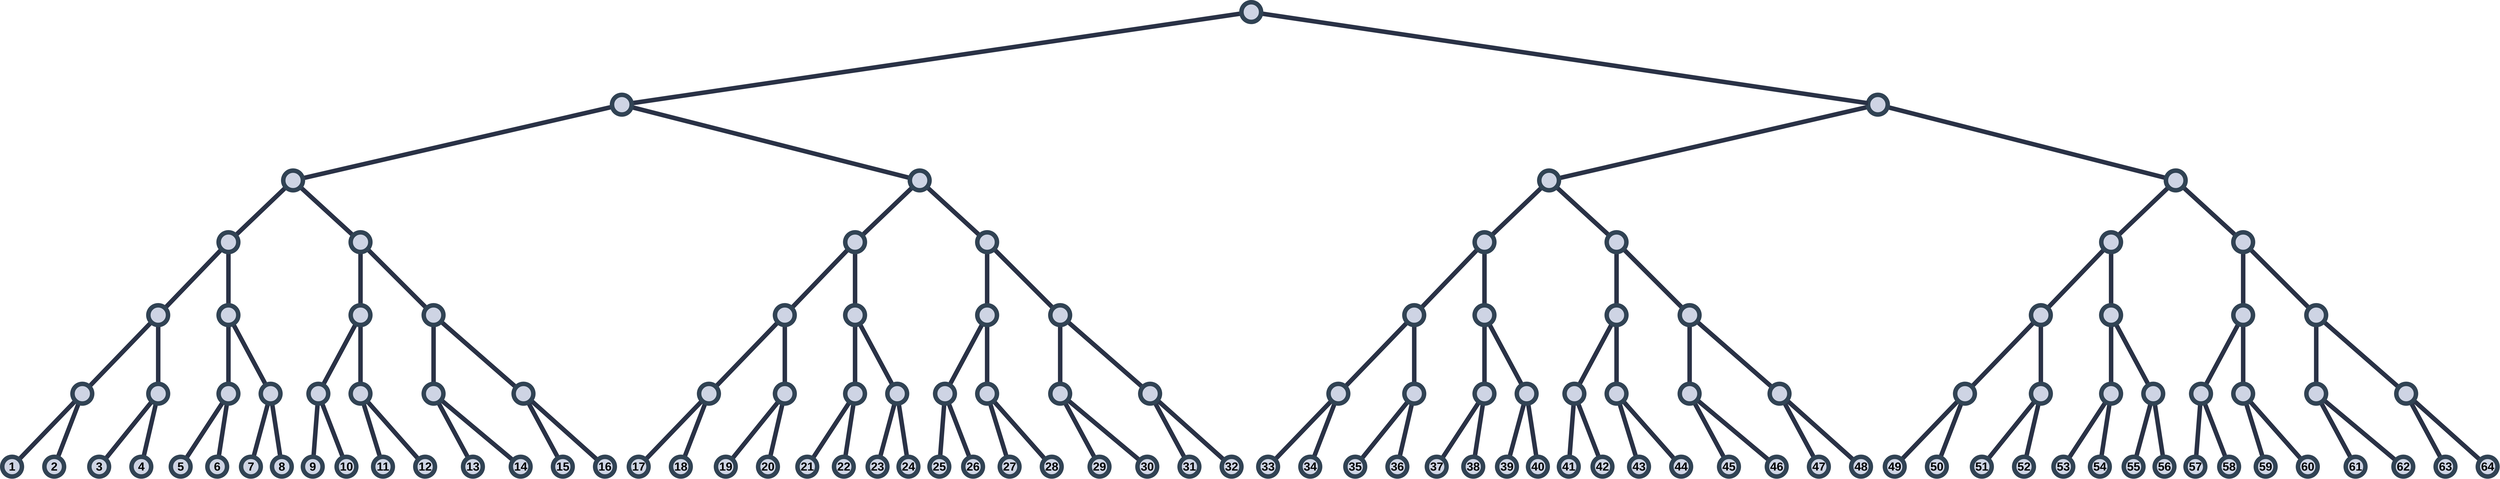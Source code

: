 <mxfile version="17.4.6" type="device"><diagram id="yO4rbqRSjrX-A4bVtS70" name="Page-1"><mxGraphModel dx="8740" dy="1377" grid="1" gridSize="10" guides="1" tooltips="1" connect="1" arrows="1" fold="1" page="1" pageScale="1" pageWidth="2000" pageHeight="1000" math="0" shadow="0"><root><mxCell id="0"/><mxCell id="1" parent="0"/><mxCell id="tlj7Db8WchTFL2m9nu54-29" value="" style="edgeStyle=none;shape=connector;rounded=0;orthogonalLoop=1;jettySize=auto;html=1;labelBackgroundColor=default;fontFamily=Helvetica;fontSize=12;fontColor=#ffffff;endArrow=none;endFill=0;strokeColor=#2a3246;strokeWidth=16;" parent="1" source="tlj7Db8WchTFL2m9nu54-22" target="tlj7Db8WchTFL2m9nu54-28" edge="1"><mxGeometry relative="1" as="geometry"/></mxCell><mxCell id="tlj7Db8WchTFL2m9nu54-31" value="" style="edgeStyle=none;shape=connector;rounded=0;orthogonalLoop=1;jettySize=auto;html=1;labelBackgroundColor=default;fontFamily=Helvetica;fontSize=12;fontColor=#ffffff;endArrow=none;endFill=0;strokeColor=#2a3246;strokeWidth=16;" parent="1" source="tlj7Db8WchTFL2m9nu54-22" target="tlj7Db8WchTFL2m9nu54-30" edge="1"><mxGeometry relative="1" as="geometry"/></mxCell><mxCell id="tlj7Db8WchTFL2m9nu54-262" value="" style="edgeStyle=none;shape=connector;rounded=0;orthogonalLoop=1;jettySize=auto;html=1;labelBackgroundColor=default;fontFamily=Helvetica;fontSize=12;fontColor=#ffffff;endArrow=none;endFill=0;strokeColor=#2a3246;strokeWidth=16;" parent="1" source="tlj7Db8WchTFL2m9nu54-22" target="tlj7Db8WchTFL2m9nu54-261" edge="1"><mxGeometry relative="1" as="geometry"/></mxCell><mxCell id="tlj7Db8WchTFL2m9nu54-22" value="" style="ellipse;whiteSpace=wrap;html=1;fillColor=#CED4E4;strokeColor=#314354;fontColor=#ffffff;strokeWidth=16;" parent="1" vertex="1"><mxGeometry x="-1840" y="1640" width="70" height="70" as="geometry"/></mxCell><mxCell id="tlj7Db8WchTFL2m9nu54-37" value="" style="edgeStyle=none;shape=connector;rounded=0;orthogonalLoop=1;jettySize=auto;html=1;labelBackgroundColor=default;fontFamily=Helvetica;fontSize=12;fontColor=#ffffff;endArrow=none;endFill=0;strokeColor=#2a3246;strokeWidth=16;" parent="1" source="tlj7Db8WchTFL2m9nu54-28" target="tlj7Db8WchTFL2m9nu54-36" edge="1"><mxGeometry relative="1" as="geometry"/></mxCell><mxCell id="tlj7Db8WchTFL2m9nu54-39" value="" style="edgeStyle=none;shape=connector;rounded=0;orthogonalLoop=1;jettySize=auto;html=1;labelBackgroundColor=default;fontFamily=Helvetica;fontSize=12;fontColor=#ffffff;endArrow=none;endFill=0;strokeColor=#2a3246;strokeWidth=16;" parent="1" source="tlj7Db8WchTFL2m9nu54-28" target="tlj7Db8WchTFL2m9nu54-38" edge="1"><mxGeometry relative="1" as="geometry"/></mxCell><mxCell id="tlj7Db8WchTFL2m9nu54-28" value="" style="ellipse;whiteSpace=wrap;html=1;fillColor=#CED4E4;strokeColor=#314354;fontColor=#ffffff;strokeWidth=16;" parent="1" vertex="1"><mxGeometry x="-2070" y="1860" width="70" height="70" as="geometry"/></mxCell><mxCell id="tlj7Db8WchTFL2m9nu54-41" value="" style="edgeStyle=none;shape=connector;rounded=0;orthogonalLoop=1;jettySize=auto;html=1;labelBackgroundColor=default;fontFamily=Helvetica;fontSize=12;fontColor=#ffffff;endArrow=none;endFill=0;strokeColor=#2a3246;strokeWidth=16;" parent="1" source="tlj7Db8WchTFL2m9nu54-30" target="tlj7Db8WchTFL2m9nu54-40" edge="1"><mxGeometry relative="1" as="geometry"/></mxCell><mxCell id="tlj7Db8WchTFL2m9nu54-44" value="" style="edgeStyle=none;shape=connector;rounded=0;orthogonalLoop=1;jettySize=auto;html=1;labelBackgroundColor=default;fontFamily=Helvetica;fontSize=12;fontColor=#ffffff;endArrow=none;endFill=0;strokeColor=#2a3246;strokeWidth=16;" parent="1" source="tlj7Db8WchTFL2m9nu54-30" target="tlj7Db8WchTFL2m9nu54-43" edge="1"><mxGeometry relative="1" as="geometry"/></mxCell><mxCell id="tlj7Db8WchTFL2m9nu54-30" value="" style="ellipse;whiteSpace=wrap;html=1;fillColor=#CED4E4;strokeColor=#314354;fontColor=#ffffff;strokeWidth=16;" parent="1" vertex="1"><mxGeometry x="-1600" y="1860" width="70" height="70" as="geometry"/></mxCell><mxCell id="tlj7Db8WchTFL2m9nu54-58" value="" style="edgeStyle=none;shape=connector;rounded=0;orthogonalLoop=1;jettySize=auto;html=1;labelBackgroundColor=default;fontFamily=Helvetica;fontSize=12;fontColor=#ffffff;endArrow=none;endFill=0;strokeColor=#2a3246;strokeWidth=16;" parent="1" source="tlj7Db8WchTFL2m9nu54-36" target="tlj7Db8WchTFL2m9nu54-57" edge="1"><mxGeometry relative="1" as="geometry"/></mxCell><mxCell id="tlj7Db8WchTFL2m9nu54-60" value="" style="edgeStyle=none;shape=connector;rounded=0;orthogonalLoop=1;jettySize=auto;html=1;labelBackgroundColor=default;fontFamily=Helvetica;fontSize=12;fontColor=#ffffff;endArrow=none;endFill=0;strokeColor=#2a3246;strokeWidth=16;" parent="1" source="tlj7Db8WchTFL2m9nu54-36" target="tlj7Db8WchTFL2m9nu54-59" edge="1"><mxGeometry relative="1" as="geometry"/></mxCell><mxCell id="tlj7Db8WchTFL2m9nu54-36" value="" style="ellipse;whiteSpace=wrap;html=1;fillColor=#CED4E4;strokeColor=#314354;fontColor=#ffffff;strokeWidth=16;" parent="1" vertex="1"><mxGeometry x="-2320" y="2120" width="70" height="70" as="geometry"/></mxCell><mxCell id="tlj7Db8WchTFL2m9nu54-62" value="" style="edgeStyle=none;shape=connector;rounded=0;orthogonalLoop=1;jettySize=auto;html=1;labelBackgroundColor=default;fontFamily=Helvetica;fontSize=12;fontColor=#ffffff;endArrow=none;endFill=0;strokeColor=#2a3246;strokeWidth=16;" parent="1" source="tlj7Db8WchTFL2m9nu54-38" target="tlj7Db8WchTFL2m9nu54-61" edge="1"><mxGeometry relative="1" as="geometry"/></mxCell><mxCell id="tlj7Db8WchTFL2m9nu54-64" value="" style="edgeStyle=none;shape=connector;rounded=0;orthogonalLoop=1;jettySize=auto;html=1;labelBackgroundColor=default;fontFamily=Helvetica;fontSize=12;fontColor=#ffffff;endArrow=none;endFill=0;strokeColor=#2a3246;strokeWidth=16;" parent="1" source="tlj7Db8WchTFL2m9nu54-38" target="tlj7Db8WchTFL2m9nu54-63" edge="1"><mxGeometry relative="1" as="geometry"/></mxCell><mxCell id="tlj7Db8WchTFL2m9nu54-38" value="" style="ellipse;whiteSpace=wrap;html=1;fillColor=#CED4E4;strokeColor=#314354;fontColor=#ffffff;strokeWidth=16;" parent="1" vertex="1"><mxGeometry x="-2070" y="2120" width="70" height="70" as="geometry"/></mxCell><mxCell id="tlj7Db8WchTFL2m9nu54-66" value="" style="edgeStyle=none;shape=connector;rounded=0;orthogonalLoop=1;jettySize=auto;html=1;labelBackgroundColor=default;fontFamily=Helvetica;fontSize=12;fontColor=#ffffff;endArrow=none;endFill=0;strokeColor=#2a3246;strokeWidth=16;" parent="1" source="tlj7Db8WchTFL2m9nu54-40" target="tlj7Db8WchTFL2m9nu54-65" edge="1"><mxGeometry relative="1" as="geometry"/></mxCell><mxCell id="tlj7Db8WchTFL2m9nu54-68" value="" style="edgeStyle=none;shape=connector;rounded=0;orthogonalLoop=1;jettySize=auto;html=1;labelBackgroundColor=default;fontFamily=Helvetica;fontSize=12;fontColor=#ffffff;endArrow=none;endFill=0;strokeColor=#2a3246;strokeWidth=16;" parent="1" source="tlj7Db8WchTFL2m9nu54-40" target="tlj7Db8WchTFL2m9nu54-67" edge="1"><mxGeometry relative="1" as="geometry"/></mxCell><mxCell id="tlj7Db8WchTFL2m9nu54-40" value="" style="ellipse;whiteSpace=wrap;html=1;fillColor=#CED4E4;strokeColor=#314354;fontColor=#ffffff;strokeWidth=16;" parent="1" vertex="1"><mxGeometry x="-1600" y="2120" width="70" height="70" as="geometry"/></mxCell><mxCell id="tlj7Db8WchTFL2m9nu54-70" value="" style="edgeStyle=none;shape=connector;rounded=0;orthogonalLoop=1;jettySize=auto;html=1;labelBackgroundColor=default;fontFamily=Helvetica;fontSize=12;fontColor=#ffffff;endArrow=none;endFill=0;strokeColor=#2a3246;strokeWidth=16;" parent="1" source="tlj7Db8WchTFL2m9nu54-43" target="tlj7Db8WchTFL2m9nu54-69" edge="1"><mxGeometry relative="1" as="geometry"/></mxCell><mxCell id="tlj7Db8WchTFL2m9nu54-73" value="" style="edgeStyle=none;shape=connector;rounded=0;orthogonalLoop=1;jettySize=auto;html=1;labelBackgroundColor=default;fontFamily=Helvetica;fontSize=12;fontColor=#ffffff;endArrow=none;endFill=0;strokeColor=#2a3246;strokeWidth=16;" parent="1" source="tlj7Db8WchTFL2m9nu54-43" target="tlj7Db8WchTFL2m9nu54-72" edge="1"><mxGeometry relative="1" as="geometry"/></mxCell><mxCell id="tlj7Db8WchTFL2m9nu54-43" value="" style="ellipse;whiteSpace=wrap;html=1;fillColor=#CED4E4;strokeColor=#314354;fontColor=#ffffff;strokeWidth=16;" parent="1" vertex="1"><mxGeometry x="-1340" y="2120" width="70" height="70" as="geometry"/></mxCell><mxCell id="tlj7Db8WchTFL2m9nu54-98" value="" style="edgeStyle=none;shape=connector;rounded=0;orthogonalLoop=1;jettySize=auto;html=1;labelBackgroundColor=default;fontFamily=Helvetica;fontSize=12;fontColor=#ffffff;endArrow=none;endFill=0;strokeColor=#2a3246;strokeWidth=16;" parent="1" source="tlj7Db8WchTFL2m9nu54-57" target="tlj7Db8WchTFL2m9nu54-97" edge="1"><mxGeometry relative="1" as="geometry"/></mxCell><mxCell id="tlj7Db8WchTFL2m9nu54-100" value="" style="edgeStyle=none;shape=connector;rounded=0;orthogonalLoop=1;jettySize=auto;html=1;labelBackgroundColor=default;fontFamily=Helvetica;fontSize=12;fontColor=#ffffff;endArrow=none;endFill=0;strokeColor=#2a3246;strokeWidth=16;" parent="1" source="tlj7Db8WchTFL2m9nu54-57" target="tlj7Db8WchTFL2m9nu54-99" edge="1"><mxGeometry relative="1" as="geometry"/></mxCell><mxCell id="tlj7Db8WchTFL2m9nu54-57" value="" style="ellipse;whiteSpace=wrap;html=1;fillColor=#CED4E4;strokeColor=#314354;fontColor=#ffffff;strokeWidth=16;" parent="1" vertex="1"><mxGeometry x="-2590" y="2400" width="70" height="70" as="geometry"/></mxCell><mxCell id="tlj7Db8WchTFL2m9nu54-102" value="" style="edgeStyle=none;shape=connector;rounded=0;orthogonalLoop=1;jettySize=auto;html=1;labelBackgroundColor=default;fontFamily=Helvetica;fontSize=12;fontColor=#ffffff;endArrow=none;endFill=0;strokeColor=#2a3246;strokeWidth=16;" parent="1" source="tlj7Db8WchTFL2m9nu54-59" target="tlj7Db8WchTFL2m9nu54-101" edge="1"><mxGeometry relative="1" as="geometry"/></mxCell><mxCell id="tlj7Db8WchTFL2m9nu54-106" value="" style="edgeStyle=none;shape=connector;rounded=0;orthogonalLoop=1;jettySize=auto;html=1;labelBackgroundColor=default;fontFamily=Helvetica;fontSize=12;fontColor=#ffffff;endArrow=none;endFill=0;strokeColor=#2a3246;strokeWidth=16;" parent="1" source="tlj7Db8WchTFL2m9nu54-59" target="tlj7Db8WchTFL2m9nu54-105" edge="1"><mxGeometry relative="1" as="geometry"/></mxCell><mxCell id="tlj7Db8WchTFL2m9nu54-59" value="" style="ellipse;whiteSpace=wrap;html=1;fillColor=#CED4E4;strokeColor=#314354;fontColor=#ffffff;strokeWidth=16;" parent="1" vertex="1"><mxGeometry x="-2320" y="2400" width="70" height="70" as="geometry"/></mxCell><mxCell id="tlj7Db8WchTFL2m9nu54-108" value="" style="edgeStyle=none;shape=connector;rounded=0;orthogonalLoop=1;jettySize=auto;html=1;labelBackgroundColor=default;fontFamily=Helvetica;fontSize=12;fontColor=#ffffff;endArrow=none;endFill=0;strokeColor=#2a3246;strokeWidth=16;" parent="1" source="tlj7Db8WchTFL2m9nu54-61" target="tlj7Db8WchTFL2m9nu54-107" edge="1"><mxGeometry relative="1" as="geometry"/></mxCell><mxCell id="tlj7Db8WchTFL2m9nu54-110" value="" style="edgeStyle=none;shape=connector;rounded=0;orthogonalLoop=1;jettySize=auto;html=1;labelBackgroundColor=default;fontFamily=Helvetica;fontSize=12;fontColor=#ffffff;endArrow=none;endFill=0;strokeColor=#2a3246;strokeWidth=16;" parent="1" source="tlj7Db8WchTFL2m9nu54-61" target="tlj7Db8WchTFL2m9nu54-109" edge="1"><mxGeometry relative="1" as="geometry"/></mxCell><mxCell id="tlj7Db8WchTFL2m9nu54-61" value="" style="ellipse;whiteSpace=wrap;html=1;fillColor=#CED4E4;strokeColor=#314354;fontColor=#ffffff;strokeWidth=16;" parent="1" vertex="1"><mxGeometry x="-2070" y="2400" width="70" height="70" as="geometry"/></mxCell><mxCell id="tlj7Db8WchTFL2m9nu54-112" value="" style="edgeStyle=none;shape=connector;rounded=0;orthogonalLoop=1;jettySize=auto;html=1;labelBackgroundColor=default;fontFamily=Helvetica;fontSize=12;fontColor=#ffffff;endArrow=none;endFill=0;strokeColor=#2a3246;strokeWidth=16;" parent="1" source="tlj7Db8WchTFL2m9nu54-63" target="tlj7Db8WchTFL2m9nu54-111" edge="1"><mxGeometry relative="1" as="geometry"/></mxCell><mxCell id="tlj7Db8WchTFL2m9nu54-114" value="" style="edgeStyle=none;shape=connector;rounded=0;orthogonalLoop=1;jettySize=auto;html=1;labelBackgroundColor=default;fontFamily=Helvetica;fontSize=12;fontColor=#ffffff;endArrow=none;endFill=0;strokeColor=#2a3246;strokeWidth=16;" parent="1" source="tlj7Db8WchTFL2m9nu54-63" target="tlj7Db8WchTFL2m9nu54-113" edge="1"><mxGeometry relative="1" as="geometry"/></mxCell><mxCell id="tlj7Db8WchTFL2m9nu54-63" value="" style="ellipse;whiteSpace=wrap;html=1;fillColor=#CED4E4;strokeColor=#314354;fontColor=#ffffff;strokeWidth=16;" parent="1" vertex="1"><mxGeometry x="-1920" y="2400" width="70" height="70" as="geometry"/></mxCell><mxCell id="tlj7Db8WchTFL2m9nu54-116" value="" style="edgeStyle=none;shape=connector;rounded=0;orthogonalLoop=1;jettySize=auto;html=1;labelBackgroundColor=default;fontFamily=Helvetica;fontSize=12;fontColor=#ffffff;endArrow=none;endFill=0;strokeColor=#2a3246;strokeWidth=16;" parent="1" source="tlj7Db8WchTFL2m9nu54-65" target="tlj7Db8WchTFL2m9nu54-115" edge="1"><mxGeometry relative="1" as="geometry"/></mxCell><mxCell id="tlj7Db8WchTFL2m9nu54-118" value="" style="edgeStyle=none;shape=connector;rounded=0;orthogonalLoop=1;jettySize=auto;html=1;labelBackgroundColor=default;fontFamily=Helvetica;fontSize=12;fontColor=#ffffff;endArrow=none;endFill=0;strokeColor=#2a3246;strokeWidth=16;" parent="1" source="tlj7Db8WchTFL2m9nu54-65" target="tlj7Db8WchTFL2m9nu54-117" edge="1"><mxGeometry relative="1" as="geometry"/></mxCell><mxCell id="tlj7Db8WchTFL2m9nu54-65" value="" style="ellipse;whiteSpace=wrap;html=1;fillColor=#CED4E4;strokeColor=#314354;fontColor=#ffffff;strokeWidth=16;" parent="1" vertex="1"><mxGeometry x="-1750" y="2400" width="70" height="70" as="geometry"/></mxCell><mxCell id="tlj7Db8WchTFL2m9nu54-128" value="" style="edgeStyle=none;shape=connector;rounded=0;orthogonalLoop=1;jettySize=auto;html=1;labelBackgroundColor=default;fontFamily=Helvetica;fontSize=12;fontColor=#ffffff;endArrow=none;endFill=0;strokeColor=#2a3246;strokeWidth=16;" parent="1" source="tlj7Db8WchTFL2m9nu54-67" target="tlj7Db8WchTFL2m9nu54-127" edge="1"><mxGeometry relative="1" as="geometry"/></mxCell><mxCell id="tlj7Db8WchTFL2m9nu54-130" value="" style="edgeStyle=none;shape=connector;rounded=0;orthogonalLoop=1;jettySize=auto;html=1;labelBackgroundColor=default;fontFamily=Helvetica;fontSize=12;fontColor=#ffffff;endArrow=none;endFill=0;strokeColor=#2a3246;strokeWidth=16;" parent="1" source="tlj7Db8WchTFL2m9nu54-67" target="tlj7Db8WchTFL2m9nu54-129" edge="1"><mxGeometry relative="1" as="geometry"/></mxCell><mxCell id="tlj7Db8WchTFL2m9nu54-67" value="" style="ellipse;whiteSpace=wrap;html=1;fillColor=#CED4E4;strokeColor=#314354;fontColor=#ffffff;strokeWidth=16;" parent="1" vertex="1"><mxGeometry x="-1600" y="2400" width="70" height="70" as="geometry"/></mxCell><mxCell id="tlj7Db8WchTFL2m9nu54-124" value="" style="edgeStyle=none;shape=connector;rounded=0;orthogonalLoop=1;jettySize=auto;html=1;labelBackgroundColor=default;fontFamily=Helvetica;fontSize=12;fontColor=#ffffff;endArrow=none;endFill=0;strokeColor=#2a3246;strokeWidth=16;" parent="1" source="tlj7Db8WchTFL2m9nu54-69" target="tlj7Db8WchTFL2m9nu54-123" edge="1"><mxGeometry relative="1" as="geometry"/></mxCell><mxCell id="tlj7Db8WchTFL2m9nu54-126" value="" style="edgeStyle=none;shape=connector;rounded=0;orthogonalLoop=1;jettySize=auto;html=1;labelBackgroundColor=default;fontFamily=Helvetica;fontSize=12;fontColor=#ffffff;endArrow=none;endFill=0;strokeColor=#2a3246;strokeWidth=16;" parent="1" source="tlj7Db8WchTFL2m9nu54-69" target="tlj7Db8WchTFL2m9nu54-125" edge="1"><mxGeometry relative="1" as="geometry"/></mxCell><mxCell id="tlj7Db8WchTFL2m9nu54-69" value="" style="ellipse;whiteSpace=wrap;html=1;fillColor=#CED4E4;strokeColor=#314354;fontColor=#ffffff;strokeWidth=16;" parent="1" vertex="1"><mxGeometry x="-1340" y="2400" width="70" height="70" as="geometry"/></mxCell><mxCell id="tlj7Db8WchTFL2m9nu54-120" value="" style="edgeStyle=none;shape=connector;rounded=0;orthogonalLoop=1;jettySize=auto;html=1;labelBackgroundColor=default;fontFamily=Helvetica;fontSize=12;fontColor=#ffffff;endArrow=none;endFill=0;strokeColor=#2a3246;strokeWidth=16;" parent="1" source="tlj7Db8WchTFL2m9nu54-72" target="tlj7Db8WchTFL2m9nu54-119" edge="1"><mxGeometry relative="1" as="geometry"/></mxCell><mxCell id="tlj7Db8WchTFL2m9nu54-122" value="" style="edgeStyle=none;shape=connector;rounded=0;orthogonalLoop=1;jettySize=auto;html=1;labelBackgroundColor=default;fontFamily=Helvetica;fontSize=12;fontColor=#ffffff;endArrow=none;endFill=0;strokeColor=#2a3246;strokeWidth=16;" parent="1" source="tlj7Db8WchTFL2m9nu54-72" target="tlj7Db8WchTFL2m9nu54-121" edge="1"><mxGeometry relative="1" as="geometry"/></mxCell><mxCell id="tlj7Db8WchTFL2m9nu54-72" value="" style="ellipse;whiteSpace=wrap;html=1;fillColor=#CED4E4;strokeColor=#314354;fontColor=#ffffff;strokeWidth=16;" parent="1" vertex="1"><mxGeometry x="-1020" y="2400" width="70" height="70" as="geometry"/></mxCell><mxCell id="tlj7Db8WchTFL2m9nu54-97" value="&lt;h1&gt;&lt;span style=&quot;font-size: 42px&quot;&gt;&lt;font color=&quot;#000000&quot;&gt;1&lt;/font&gt;&lt;/span&gt;&lt;/h1&gt;" style="ellipse;whiteSpace=wrap;html=1;fillColor=#CED4E4;strokeColor=#314354;fontColor=#ffffff;strokeWidth=16;" parent="1" vertex="1"><mxGeometry x="-2840" y="2660" width="70" height="70" as="geometry"/></mxCell><mxCell id="tlj7Db8WchTFL2m9nu54-99" value="&lt;h1&gt;&lt;font color=&quot;#000000&quot;&gt;&lt;span style=&quot;font-size: 42px&quot;&gt;2&lt;/span&gt;&lt;/font&gt;&lt;/h1&gt;" style="ellipse;whiteSpace=wrap;html=1;fillColor=#CED4E4;strokeColor=#314354;fontColor=#ffffff;strokeWidth=16;" parent="1" vertex="1"><mxGeometry x="-2690" y="2660" width="70" height="70" as="geometry"/></mxCell><mxCell id="tlj7Db8WchTFL2m9nu54-101" value="&lt;h1&gt;&lt;font color=&quot;#000000&quot;&gt;&lt;span style=&quot;font-size: 42px&quot;&gt;3&lt;/span&gt;&lt;/font&gt;&lt;/h1&gt;" style="ellipse;whiteSpace=wrap;html=1;fillColor=#CED4E4;strokeColor=#314354;fontColor=#ffffff;strokeWidth=16;" parent="1" vertex="1"><mxGeometry x="-2530" y="2660" width="70" height="70" as="geometry"/></mxCell><mxCell id="tlj7Db8WchTFL2m9nu54-105" value="&lt;h1&gt;&lt;span style=&quot;font-size: 42px&quot;&gt;&lt;font color=&quot;#000000&quot;&gt;4&lt;/font&gt;&lt;/span&gt;&lt;/h1&gt;" style="ellipse;whiteSpace=wrap;html=1;fillColor=#CED4E4;strokeColor=#314354;fontColor=#ffffff;strokeWidth=16;" parent="1" vertex="1"><mxGeometry x="-2380" y="2660" width="70" height="70" as="geometry"/></mxCell><mxCell id="tlj7Db8WchTFL2m9nu54-107" value="&lt;h1&gt;&lt;span style=&quot;font-size: 42px&quot;&gt;&lt;font color=&quot;#000000&quot;&gt;5&lt;/font&gt;&lt;/span&gt;&lt;/h1&gt;" style="ellipse;whiteSpace=wrap;html=1;fillColor=#CED4E4;strokeColor=#314354;fontColor=#ffffff;strokeWidth=16;" parent="1" vertex="1"><mxGeometry x="-2240" y="2660" width="70" height="70" as="geometry"/></mxCell><mxCell id="tlj7Db8WchTFL2m9nu54-109" value="&lt;h1&gt;&lt;span style=&quot;font-size: 42px&quot;&gt;&lt;font color=&quot;#000000&quot;&gt;6&lt;/font&gt;&lt;/span&gt;&lt;/h1&gt;" style="ellipse;whiteSpace=wrap;html=1;fillColor=#CED4E4;strokeColor=#314354;fontColor=#ffffff;strokeWidth=16;" parent="1" vertex="1"><mxGeometry x="-2110" y="2660" width="70" height="70" as="geometry"/></mxCell><mxCell id="tlj7Db8WchTFL2m9nu54-111" value="&lt;h1&gt;&lt;span style=&quot;font-size: 42px&quot;&gt;&lt;font color=&quot;#000000&quot;&gt;7&lt;/font&gt;&lt;/span&gt;&lt;/h1&gt;" style="ellipse;whiteSpace=wrap;html=1;fillColor=#CED4E4;strokeColor=#314354;fontColor=#ffffff;strokeWidth=16;" parent="1" vertex="1"><mxGeometry x="-1990" y="2660" width="70" height="70" as="geometry"/></mxCell><mxCell id="tlj7Db8WchTFL2m9nu54-113" value="&lt;h1&gt;&lt;span style=&quot;font-size: 42px&quot;&gt;&lt;font color=&quot;#000000&quot;&gt;8&lt;/font&gt;&lt;/span&gt;&lt;/h1&gt;" style="ellipse;whiteSpace=wrap;html=1;fillColor=#CED4E4;strokeColor=#314354;fontColor=#ffffff;strokeWidth=16;" parent="1" vertex="1"><mxGeometry x="-1880" y="2660" width="70" height="70" as="geometry"/></mxCell><mxCell id="tlj7Db8WchTFL2m9nu54-115" value="&lt;h1&gt;&lt;span style=&quot;font-size: 42px&quot;&gt;&lt;font color=&quot;#000000&quot;&gt;9&lt;/font&gt;&lt;/span&gt;&lt;/h1&gt;" style="ellipse;whiteSpace=wrap;html=1;fillColor=#CED4E4;strokeColor=#314354;fontColor=#ffffff;strokeWidth=16;" parent="1" vertex="1"><mxGeometry x="-1770" y="2660" width="70" height="70" as="geometry"/></mxCell><mxCell id="tlj7Db8WchTFL2m9nu54-117" value="&lt;h1&gt;&lt;span style=&quot;font-size: 42px&quot;&gt;&lt;font color=&quot;#000000&quot;&gt;10&lt;/font&gt;&lt;/span&gt;&lt;/h1&gt;" style="ellipse;whiteSpace=wrap;html=1;fillColor=#CED4E4;strokeColor=#314354;fontColor=#ffffff;strokeWidth=16;" parent="1" vertex="1"><mxGeometry x="-1650" y="2660" width="70" height="70" as="geometry"/></mxCell><mxCell id="tlj7Db8WchTFL2m9nu54-119" value="&lt;h1&gt;&lt;span style=&quot;font-size: 42px&quot;&gt;&lt;font color=&quot;#000000&quot;&gt;16&lt;/font&gt;&lt;/span&gt;&lt;/h1&gt;" style="ellipse;whiteSpace=wrap;html=1;fillColor=#CED4E4;strokeColor=#314354;fontColor=#ffffff;strokeWidth=16;" parent="1" vertex="1"><mxGeometry x="-730" y="2660" width="70" height="70" as="geometry"/></mxCell><mxCell id="tlj7Db8WchTFL2m9nu54-121" value="&lt;h1&gt;&lt;span style=&quot;font-size: 42px&quot;&gt;&lt;font color=&quot;#000000&quot;&gt;15&lt;/font&gt;&lt;/span&gt;&lt;/h1&gt;" style="ellipse;whiteSpace=wrap;html=1;fillColor=#CED4E4;strokeColor=#314354;fontColor=#ffffff;strokeWidth=16;" parent="1" vertex="1"><mxGeometry x="-880" y="2660" width="70" height="70" as="geometry"/></mxCell><mxCell id="tlj7Db8WchTFL2m9nu54-123" value="&lt;h1&gt;&lt;span style=&quot;font-size: 42px&quot;&gt;&lt;font color=&quot;#000000&quot;&gt;14&lt;/font&gt;&lt;/span&gt;&lt;/h1&gt;" style="ellipse;whiteSpace=wrap;html=1;fillColor=#CED4E4;strokeColor=#314354;fontColor=#ffffff;strokeWidth=16;" parent="1" vertex="1"><mxGeometry x="-1030" y="2660" width="70" height="70" as="geometry"/></mxCell><mxCell id="tlj7Db8WchTFL2m9nu54-125" value="&lt;h1&gt;&lt;span style=&quot;font-size: 42px&quot;&gt;&lt;font color=&quot;#000000&quot;&gt;13&lt;/font&gt;&lt;/span&gt;&lt;/h1&gt;" style="ellipse;whiteSpace=wrap;html=1;fillColor=#CED4E4;strokeColor=#314354;fontColor=#ffffff;strokeWidth=16;" parent="1" vertex="1"><mxGeometry x="-1200" y="2660" width="70" height="70" as="geometry"/></mxCell><mxCell id="tlj7Db8WchTFL2m9nu54-127" value="&lt;h1&gt;&lt;span style=&quot;font-size: 42px&quot;&gt;&lt;font color=&quot;#000000&quot;&gt;11&lt;/font&gt;&lt;/span&gt;&lt;/h1&gt;" style="ellipse;whiteSpace=wrap;html=1;fillColor=#CED4E4;strokeColor=#314354;fontColor=#ffffff;strokeWidth=16;" parent="1" vertex="1"><mxGeometry x="-1520" y="2660" width="70" height="70" as="geometry"/></mxCell><mxCell id="tlj7Db8WchTFL2m9nu54-129" value="&lt;h1&gt;&lt;span style=&quot;font-size: 42px&quot;&gt;&lt;font color=&quot;#000000&quot;&gt;12&lt;/font&gt;&lt;/span&gt;&lt;/h1&gt;" style="ellipse;whiteSpace=wrap;html=1;fillColor=#CED4E4;strokeColor=#314354;fontColor=#ffffff;strokeWidth=16;" parent="1" vertex="1"><mxGeometry x="-1370" y="2660" width="70" height="70" as="geometry"/></mxCell><mxCell id="tlj7Db8WchTFL2m9nu54-198" value="" style="edgeStyle=none;shape=connector;rounded=0;orthogonalLoop=1;jettySize=auto;html=1;labelBackgroundColor=default;fontFamily=Helvetica;fontSize=12;fontColor=#ffffff;endArrow=none;endFill=0;strokeColor=#2a3246;strokeWidth=16;" parent="1" source="tlj7Db8WchTFL2m9nu54-200" target="tlj7Db8WchTFL2m9nu54-203" edge="1"><mxGeometry relative="1" as="geometry"/></mxCell><mxCell id="tlj7Db8WchTFL2m9nu54-199" value="" style="edgeStyle=none;shape=connector;rounded=0;orthogonalLoop=1;jettySize=auto;html=1;labelBackgroundColor=default;fontFamily=Helvetica;fontSize=12;fontColor=#ffffff;endArrow=none;endFill=0;strokeColor=#2a3246;strokeWidth=16;" parent="1" source="tlj7Db8WchTFL2m9nu54-200" target="tlj7Db8WchTFL2m9nu54-206" edge="1"><mxGeometry relative="1" as="geometry"/></mxCell><mxCell id="tlj7Db8WchTFL2m9nu54-263" value="" style="edgeStyle=none;shape=connector;rounded=0;orthogonalLoop=1;jettySize=auto;html=1;labelBackgroundColor=default;fontFamily=Helvetica;fontSize=12;fontColor=#ffffff;endArrow=none;endFill=0;strokeColor=#2a3246;strokeWidth=16;" parent="1" source="tlj7Db8WchTFL2m9nu54-200" target="tlj7Db8WchTFL2m9nu54-261" edge="1"><mxGeometry relative="1" as="geometry"/></mxCell><mxCell id="tlj7Db8WchTFL2m9nu54-200" value="" style="ellipse;whiteSpace=wrap;html=1;fillColor=#CED4E4;strokeColor=#314354;fontColor=#ffffff;strokeWidth=16;" parent="1" vertex="1"><mxGeometry x="390" y="1640" width="70" height="70" as="geometry"/></mxCell><mxCell id="tlj7Db8WchTFL2m9nu54-201" value="" style="edgeStyle=none;shape=connector;rounded=0;orthogonalLoop=1;jettySize=auto;html=1;labelBackgroundColor=default;fontFamily=Helvetica;fontSize=12;fontColor=#ffffff;endArrow=none;endFill=0;strokeColor=#2a3246;strokeWidth=16;" parent="1" source="tlj7Db8WchTFL2m9nu54-203" target="tlj7Db8WchTFL2m9nu54-209" edge="1"><mxGeometry relative="1" as="geometry"/></mxCell><mxCell id="tlj7Db8WchTFL2m9nu54-202" value="" style="edgeStyle=none;shape=connector;rounded=0;orthogonalLoop=1;jettySize=auto;html=1;labelBackgroundColor=default;fontFamily=Helvetica;fontSize=12;fontColor=#ffffff;endArrow=none;endFill=0;strokeColor=#2a3246;strokeWidth=16;" parent="1" source="tlj7Db8WchTFL2m9nu54-203" target="tlj7Db8WchTFL2m9nu54-212" edge="1"><mxGeometry relative="1" as="geometry"/></mxCell><mxCell id="tlj7Db8WchTFL2m9nu54-203" value="" style="ellipse;whiteSpace=wrap;html=1;fillColor=#CED4E4;strokeColor=#314354;fontColor=#ffffff;strokeWidth=16;" parent="1" vertex="1"><mxGeometry x="160" y="1860" width="70" height="70" as="geometry"/></mxCell><mxCell id="tlj7Db8WchTFL2m9nu54-204" value="" style="edgeStyle=none;shape=connector;rounded=0;orthogonalLoop=1;jettySize=auto;html=1;labelBackgroundColor=default;fontFamily=Helvetica;fontSize=12;fontColor=#ffffff;endArrow=none;endFill=0;strokeColor=#2a3246;strokeWidth=16;" parent="1" source="tlj7Db8WchTFL2m9nu54-206" target="tlj7Db8WchTFL2m9nu54-215" edge="1"><mxGeometry relative="1" as="geometry"/></mxCell><mxCell id="tlj7Db8WchTFL2m9nu54-205" value="" style="edgeStyle=none;shape=connector;rounded=0;orthogonalLoop=1;jettySize=auto;html=1;labelBackgroundColor=default;fontFamily=Helvetica;fontSize=12;fontColor=#ffffff;endArrow=none;endFill=0;strokeColor=#2a3246;strokeWidth=16;" parent="1" source="tlj7Db8WchTFL2m9nu54-206" target="tlj7Db8WchTFL2m9nu54-218" edge="1"><mxGeometry relative="1" as="geometry"/></mxCell><mxCell id="tlj7Db8WchTFL2m9nu54-206" value="" style="ellipse;whiteSpace=wrap;html=1;fillColor=#CED4E4;strokeColor=#314354;fontColor=#ffffff;strokeWidth=16;" parent="1" vertex="1"><mxGeometry x="630" y="1860" width="70" height="70" as="geometry"/></mxCell><mxCell id="tlj7Db8WchTFL2m9nu54-207" value="" style="edgeStyle=none;shape=connector;rounded=0;orthogonalLoop=1;jettySize=auto;html=1;labelBackgroundColor=default;fontFamily=Helvetica;fontSize=12;fontColor=#ffffff;endArrow=none;endFill=0;strokeColor=#2a3246;strokeWidth=16;" parent="1" source="tlj7Db8WchTFL2m9nu54-209" target="tlj7Db8WchTFL2m9nu54-221" edge="1"><mxGeometry relative="1" as="geometry"/></mxCell><mxCell id="tlj7Db8WchTFL2m9nu54-208" value="" style="edgeStyle=none;shape=connector;rounded=0;orthogonalLoop=1;jettySize=auto;html=1;labelBackgroundColor=default;fontFamily=Helvetica;fontSize=12;fontColor=#ffffff;endArrow=none;endFill=0;strokeColor=#2a3246;strokeWidth=16;" parent="1" source="tlj7Db8WchTFL2m9nu54-209" target="tlj7Db8WchTFL2m9nu54-224" edge="1"><mxGeometry relative="1" as="geometry"/></mxCell><mxCell id="tlj7Db8WchTFL2m9nu54-209" value="" style="ellipse;whiteSpace=wrap;html=1;fillColor=#CED4E4;strokeColor=#314354;fontColor=#ffffff;strokeWidth=16;" parent="1" vertex="1"><mxGeometry x="-90" y="2120" width="70" height="70" as="geometry"/></mxCell><mxCell id="tlj7Db8WchTFL2m9nu54-210" value="" style="edgeStyle=none;shape=connector;rounded=0;orthogonalLoop=1;jettySize=auto;html=1;labelBackgroundColor=default;fontFamily=Helvetica;fontSize=12;fontColor=#ffffff;endArrow=none;endFill=0;strokeColor=#2a3246;strokeWidth=16;" parent="1" source="tlj7Db8WchTFL2m9nu54-212" target="tlj7Db8WchTFL2m9nu54-227" edge="1"><mxGeometry relative="1" as="geometry"/></mxCell><mxCell id="tlj7Db8WchTFL2m9nu54-211" value="" style="edgeStyle=none;shape=connector;rounded=0;orthogonalLoop=1;jettySize=auto;html=1;labelBackgroundColor=default;fontFamily=Helvetica;fontSize=12;fontColor=#ffffff;endArrow=none;endFill=0;strokeColor=#2a3246;strokeWidth=16;" parent="1" source="tlj7Db8WchTFL2m9nu54-212" target="tlj7Db8WchTFL2m9nu54-230" edge="1"><mxGeometry relative="1" as="geometry"/></mxCell><mxCell id="tlj7Db8WchTFL2m9nu54-212" value="" style="ellipse;whiteSpace=wrap;html=1;fillColor=#CED4E4;strokeColor=#314354;fontColor=#ffffff;strokeWidth=16;" parent="1" vertex="1"><mxGeometry x="160" y="2120" width="70" height="70" as="geometry"/></mxCell><mxCell id="tlj7Db8WchTFL2m9nu54-213" value="" style="edgeStyle=none;shape=connector;rounded=0;orthogonalLoop=1;jettySize=auto;html=1;labelBackgroundColor=default;fontFamily=Helvetica;fontSize=12;fontColor=#ffffff;endArrow=none;endFill=0;strokeColor=#2a3246;strokeWidth=16;" parent="1" source="tlj7Db8WchTFL2m9nu54-215" target="tlj7Db8WchTFL2m9nu54-233" edge="1"><mxGeometry relative="1" as="geometry"/></mxCell><mxCell id="tlj7Db8WchTFL2m9nu54-214" value="" style="edgeStyle=none;shape=connector;rounded=0;orthogonalLoop=1;jettySize=auto;html=1;labelBackgroundColor=default;fontFamily=Helvetica;fontSize=12;fontColor=#ffffff;endArrow=none;endFill=0;strokeColor=#2a3246;strokeWidth=16;" parent="1" source="tlj7Db8WchTFL2m9nu54-215" target="tlj7Db8WchTFL2m9nu54-236" edge="1"><mxGeometry relative="1" as="geometry"/></mxCell><mxCell id="tlj7Db8WchTFL2m9nu54-215" value="" style="ellipse;whiteSpace=wrap;html=1;fillColor=#CED4E4;strokeColor=#314354;fontColor=#ffffff;strokeWidth=16;" parent="1" vertex="1"><mxGeometry x="630" y="2120" width="70" height="70" as="geometry"/></mxCell><mxCell id="tlj7Db8WchTFL2m9nu54-216" value="" style="edgeStyle=none;shape=connector;rounded=0;orthogonalLoop=1;jettySize=auto;html=1;labelBackgroundColor=default;fontFamily=Helvetica;fontSize=12;fontColor=#ffffff;endArrow=none;endFill=0;strokeColor=#2a3246;strokeWidth=16;" parent="1" source="tlj7Db8WchTFL2m9nu54-218" target="tlj7Db8WchTFL2m9nu54-239" edge="1"><mxGeometry relative="1" as="geometry"/></mxCell><mxCell id="tlj7Db8WchTFL2m9nu54-217" value="" style="edgeStyle=none;shape=connector;rounded=0;orthogonalLoop=1;jettySize=auto;html=1;labelBackgroundColor=default;fontFamily=Helvetica;fontSize=12;fontColor=#ffffff;endArrow=none;endFill=0;strokeColor=#2a3246;strokeWidth=16;" parent="1" source="tlj7Db8WchTFL2m9nu54-218" target="tlj7Db8WchTFL2m9nu54-242" edge="1"><mxGeometry relative="1" as="geometry"/></mxCell><mxCell id="tlj7Db8WchTFL2m9nu54-218" value="" style="ellipse;whiteSpace=wrap;html=1;fillColor=#CED4E4;strokeColor=#314354;fontColor=#ffffff;strokeWidth=16;" parent="1" vertex="1"><mxGeometry x="890" y="2120" width="70" height="70" as="geometry"/></mxCell><mxCell id="tlj7Db8WchTFL2m9nu54-219" value="" style="edgeStyle=none;shape=connector;rounded=0;orthogonalLoop=1;jettySize=auto;html=1;labelBackgroundColor=default;fontFamily=Helvetica;fontSize=12;fontColor=#ffffff;endArrow=none;endFill=0;strokeColor=#2a3246;strokeWidth=16;" parent="1" source="tlj7Db8WchTFL2m9nu54-221" target="tlj7Db8WchTFL2m9nu54-243" edge="1"><mxGeometry relative="1" as="geometry"/></mxCell><mxCell id="tlj7Db8WchTFL2m9nu54-220" value="" style="edgeStyle=none;shape=connector;rounded=0;orthogonalLoop=1;jettySize=auto;html=1;labelBackgroundColor=default;fontFamily=Helvetica;fontSize=12;fontColor=#ffffff;endArrow=none;endFill=0;strokeColor=#2a3246;strokeWidth=16;" parent="1" source="tlj7Db8WchTFL2m9nu54-221" target="tlj7Db8WchTFL2m9nu54-244" edge="1"><mxGeometry relative="1" as="geometry"/></mxCell><mxCell id="tlj7Db8WchTFL2m9nu54-221" value="" style="ellipse;whiteSpace=wrap;html=1;fillColor=#CED4E4;strokeColor=#314354;fontColor=#ffffff;strokeWidth=16;" parent="1" vertex="1"><mxGeometry x="-360" y="2400" width="70" height="70" as="geometry"/></mxCell><mxCell id="tlj7Db8WchTFL2m9nu54-222" value="" style="edgeStyle=none;shape=connector;rounded=0;orthogonalLoop=1;jettySize=auto;html=1;labelBackgroundColor=default;fontFamily=Helvetica;fontSize=12;fontColor=#ffffff;endArrow=none;endFill=0;strokeColor=#2a3246;strokeWidth=16;" parent="1" source="tlj7Db8WchTFL2m9nu54-224" target="tlj7Db8WchTFL2m9nu54-245" edge="1"><mxGeometry relative="1" as="geometry"/></mxCell><mxCell id="tlj7Db8WchTFL2m9nu54-223" value="" style="edgeStyle=none;shape=connector;rounded=0;orthogonalLoop=1;jettySize=auto;html=1;labelBackgroundColor=default;fontFamily=Helvetica;fontSize=12;fontColor=#ffffff;endArrow=none;endFill=0;strokeColor=#2a3246;strokeWidth=16;" parent="1" source="tlj7Db8WchTFL2m9nu54-224" target="tlj7Db8WchTFL2m9nu54-246" edge="1"><mxGeometry relative="1" as="geometry"/></mxCell><mxCell id="tlj7Db8WchTFL2m9nu54-224" value="" style="ellipse;whiteSpace=wrap;html=1;fillColor=#CED4E4;strokeColor=#314354;fontColor=#ffffff;strokeWidth=16;" parent="1" vertex="1"><mxGeometry x="-90" y="2400" width="70" height="70" as="geometry"/></mxCell><mxCell id="tlj7Db8WchTFL2m9nu54-225" value="" style="edgeStyle=none;shape=connector;rounded=0;orthogonalLoop=1;jettySize=auto;html=1;labelBackgroundColor=default;fontFamily=Helvetica;fontSize=12;fontColor=#ffffff;endArrow=none;endFill=0;strokeColor=#2a3246;strokeWidth=16;" parent="1" source="tlj7Db8WchTFL2m9nu54-227" target="tlj7Db8WchTFL2m9nu54-247" edge="1"><mxGeometry relative="1" as="geometry"/></mxCell><mxCell id="tlj7Db8WchTFL2m9nu54-226" value="" style="edgeStyle=none;shape=connector;rounded=0;orthogonalLoop=1;jettySize=auto;html=1;labelBackgroundColor=default;fontFamily=Helvetica;fontSize=12;fontColor=#ffffff;endArrow=none;endFill=0;strokeColor=#2a3246;strokeWidth=16;" parent="1" source="tlj7Db8WchTFL2m9nu54-227" target="tlj7Db8WchTFL2m9nu54-248" edge="1"><mxGeometry relative="1" as="geometry"/></mxCell><mxCell id="tlj7Db8WchTFL2m9nu54-227" value="" style="ellipse;whiteSpace=wrap;html=1;fillColor=#CED4E4;strokeColor=#314354;fontColor=#ffffff;strokeWidth=16;" parent="1" vertex="1"><mxGeometry x="160" y="2400" width="70" height="70" as="geometry"/></mxCell><mxCell id="tlj7Db8WchTFL2m9nu54-228" value="" style="edgeStyle=none;shape=connector;rounded=0;orthogonalLoop=1;jettySize=auto;html=1;labelBackgroundColor=default;fontFamily=Helvetica;fontSize=12;fontColor=#ffffff;endArrow=none;endFill=0;strokeColor=#2a3246;strokeWidth=16;" parent="1" source="tlj7Db8WchTFL2m9nu54-230" target="tlj7Db8WchTFL2m9nu54-249" edge="1"><mxGeometry relative="1" as="geometry"/></mxCell><mxCell id="tlj7Db8WchTFL2m9nu54-229" value="" style="edgeStyle=none;shape=connector;rounded=0;orthogonalLoop=1;jettySize=auto;html=1;labelBackgroundColor=default;fontFamily=Helvetica;fontSize=12;fontColor=#ffffff;endArrow=none;endFill=0;strokeColor=#2a3246;strokeWidth=16;" parent="1" source="tlj7Db8WchTFL2m9nu54-230" target="tlj7Db8WchTFL2m9nu54-250" edge="1"><mxGeometry relative="1" as="geometry"/></mxCell><mxCell id="tlj7Db8WchTFL2m9nu54-230" value="" style="ellipse;whiteSpace=wrap;html=1;fillColor=#CED4E4;strokeColor=#314354;fontColor=#ffffff;strokeWidth=16;" parent="1" vertex="1"><mxGeometry x="310" y="2400" width="70" height="70" as="geometry"/></mxCell><mxCell id="tlj7Db8WchTFL2m9nu54-231" value="" style="edgeStyle=none;shape=connector;rounded=0;orthogonalLoop=1;jettySize=auto;html=1;labelBackgroundColor=default;fontFamily=Helvetica;fontSize=12;fontColor=#ffffff;endArrow=none;endFill=0;strokeColor=#2a3246;strokeWidth=16;" parent="1" source="tlj7Db8WchTFL2m9nu54-233" target="tlj7Db8WchTFL2m9nu54-251" edge="1"><mxGeometry relative="1" as="geometry"/></mxCell><mxCell id="tlj7Db8WchTFL2m9nu54-232" value="" style="edgeStyle=none;shape=connector;rounded=0;orthogonalLoop=1;jettySize=auto;html=1;labelBackgroundColor=default;fontFamily=Helvetica;fontSize=12;fontColor=#ffffff;endArrow=none;endFill=0;strokeColor=#2a3246;strokeWidth=16;" parent="1" source="tlj7Db8WchTFL2m9nu54-233" target="tlj7Db8WchTFL2m9nu54-252" edge="1"><mxGeometry relative="1" as="geometry"/></mxCell><mxCell id="tlj7Db8WchTFL2m9nu54-233" value="" style="ellipse;whiteSpace=wrap;html=1;fillColor=#CED4E4;strokeColor=#314354;fontColor=#ffffff;strokeWidth=16;" parent="1" vertex="1"><mxGeometry x="480" y="2400" width="70" height="70" as="geometry"/></mxCell><mxCell id="tlj7Db8WchTFL2m9nu54-234" value="" style="edgeStyle=none;shape=connector;rounded=0;orthogonalLoop=1;jettySize=auto;html=1;labelBackgroundColor=default;fontFamily=Helvetica;fontSize=12;fontColor=#ffffff;endArrow=none;endFill=0;strokeColor=#2a3246;strokeWidth=16;" parent="1" source="tlj7Db8WchTFL2m9nu54-236" target="tlj7Db8WchTFL2m9nu54-257" edge="1"><mxGeometry relative="1" as="geometry"/></mxCell><mxCell id="tlj7Db8WchTFL2m9nu54-235" value="" style="edgeStyle=none;shape=connector;rounded=0;orthogonalLoop=1;jettySize=auto;html=1;labelBackgroundColor=default;fontFamily=Helvetica;fontSize=12;fontColor=#ffffff;endArrow=none;endFill=0;strokeColor=#2a3246;strokeWidth=16;" parent="1" source="tlj7Db8WchTFL2m9nu54-236" target="tlj7Db8WchTFL2m9nu54-258" edge="1"><mxGeometry relative="1" as="geometry"/></mxCell><mxCell id="tlj7Db8WchTFL2m9nu54-236" value="" style="ellipse;whiteSpace=wrap;html=1;fillColor=#CED4E4;strokeColor=#314354;fontColor=#ffffff;strokeWidth=16;" parent="1" vertex="1"><mxGeometry x="630" y="2400" width="70" height="70" as="geometry"/></mxCell><mxCell id="tlj7Db8WchTFL2m9nu54-237" value="" style="edgeStyle=none;shape=connector;rounded=0;orthogonalLoop=1;jettySize=auto;html=1;labelBackgroundColor=default;fontFamily=Helvetica;fontSize=12;fontColor=#ffffff;endArrow=none;endFill=0;strokeColor=#2a3246;strokeWidth=16;" parent="1" source="tlj7Db8WchTFL2m9nu54-239" target="tlj7Db8WchTFL2m9nu54-255" edge="1"><mxGeometry relative="1" as="geometry"/></mxCell><mxCell id="tlj7Db8WchTFL2m9nu54-238" value="" style="edgeStyle=none;shape=connector;rounded=0;orthogonalLoop=1;jettySize=auto;html=1;labelBackgroundColor=default;fontFamily=Helvetica;fontSize=12;fontColor=#ffffff;endArrow=none;endFill=0;strokeColor=#2a3246;strokeWidth=16;" parent="1" source="tlj7Db8WchTFL2m9nu54-239" target="tlj7Db8WchTFL2m9nu54-256" edge="1"><mxGeometry relative="1" as="geometry"/></mxCell><mxCell id="tlj7Db8WchTFL2m9nu54-239" value="" style="ellipse;whiteSpace=wrap;html=1;fillColor=#CED4E4;strokeColor=#314354;fontColor=#ffffff;strokeWidth=16;" parent="1" vertex="1"><mxGeometry x="890" y="2400" width="70" height="70" as="geometry"/></mxCell><mxCell id="tlj7Db8WchTFL2m9nu54-240" value="" style="edgeStyle=none;shape=connector;rounded=0;orthogonalLoop=1;jettySize=auto;html=1;labelBackgroundColor=default;fontFamily=Helvetica;fontSize=12;fontColor=#ffffff;endArrow=none;endFill=0;strokeColor=#2a3246;strokeWidth=16;" parent="1" source="tlj7Db8WchTFL2m9nu54-242" target="tlj7Db8WchTFL2m9nu54-253" edge="1"><mxGeometry relative="1" as="geometry"/></mxCell><mxCell id="tlj7Db8WchTFL2m9nu54-241" value="" style="edgeStyle=none;shape=connector;rounded=0;orthogonalLoop=1;jettySize=auto;html=1;labelBackgroundColor=default;fontFamily=Helvetica;fontSize=12;fontColor=#ffffff;endArrow=none;endFill=0;strokeColor=#2a3246;strokeWidth=16;" parent="1" source="tlj7Db8WchTFL2m9nu54-242" target="tlj7Db8WchTFL2m9nu54-254" edge="1"><mxGeometry relative="1" as="geometry"/></mxCell><mxCell id="tlj7Db8WchTFL2m9nu54-242" value="" style="ellipse;whiteSpace=wrap;html=1;fillColor=#CED4E4;strokeColor=#314354;fontColor=#ffffff;strokeWidth=16;" parent="1" vertex="1"><mxGeometry x="1210" y="2400" width="70" height="70" as="geometry"/></mxCell><mxCell id="tlj7Db8WchTFL2m9nu54-243" value="&lt;h1&gt;&lt;span style=&quot;font-size: 42px&quot;&gt;&lt;font color=&quot;#000000&quot;&gt;17&lt;/font&gt;&lt;/span&gt;&lt;/h1&gt;" style="ellipse;whiteSpace=wrap;html=1;fillColor=#CED4E4;strokeColor=#314354;fontColor=#ffffff;strokeWidth=16;" parent="1" vertex="1"><mxGeometry x="-610" y="2660" width="70" height="70" as="geometry"/></mxCell><mxCell id="tlj7Db8WchTFL2m9nu54-244" value="&lt;h1&gt;&lt;span style=&quot;font-size: 42px&quot;&gt;&lt;font color=&quot;#000000&quot;&gt;18&lt;/font&gt;&lt;/span&gt;&lt;/h1&gt;" style="ellipse;whiteSpace=wrap;html=1;fillColor=#CED4E4;strokeColor=#314354;fontColor=#ffffff;strokeWidth=16;" parent="1" vertex="1"><mxGeometry x="-460" y="2660" width="70" height="70" as="geometry"/></mxCell><mxCell id="tlj7Db8WchTFL2m9nu54-245" value="&lt;h1&gt;&lt;span style=&quot;font-size: 42px&quot;&gt;&lt;font color=&quot;#000000&quot;&gt;19&lt;/font&gt;&lt;/span&gt;&lt;/h1&gt;" style="ellipse;whiteSpace=wrap;html=1;fillColor=#CED4E4;strokeColor=#314354;fontColor=#ffffff;strokeWidth=16;" parent="1" vertex="1"><mxGeometry x="-300" y="2660" width="70" height="70" as="geometry"/></mxCell><mxCell id="tlj7Db8WchTFL2m9nu54-246" value="&lt;h1&gt;&lt;span style=&quot;font-size: 42px&quot;&gt;&lt;font color=&quot;#000000&quot;&gt;20&lt;/font&gt;&lt;/span&gt;&lt;/h1&gt;" style="ellipse;whiteSpace=wrap;html=1;fillColor=#CED4E4;strokeColor=#314354;fontColor=#ffffff;strokeWidth=16;" parent="1" vertex="1"><mxGeometry x="-150" y="2660" width="70" height="70" as="geometry"/></mxCell><mxCell id="tlj7Db8WchTFL2m9nu54-247" value="&lt;h1&gt;&lt;span style=&quot;font-size: 42px&quot;&gt;&lt;font color=&quot;#000000&quot;&gt;21&lt;/font&gt;&lt;/span&gt;&lt;/h1&gt;" style="ellipse;whiteSpace=wrap;html=1;fillColor=#CED4E4;strokeColor=#314354;fontColor=#ffffff;strokeWidth=16;" parent="1" vertex="1"><mxGeometry x="-10" y="2660" width="70" height="70" as="geometry"/></mxCell><mxCell id="tlj7Db8WchTFL2m9nu54-248" value="&lt;h1&gt;&lt;span style=&quot;font-size: 42px&quot;&gt;&lt;font color=&quot;#000000&quot;&gt;22&lt;/font&gt;&lt;/span&gt;&lt;/h1&gt;" style="ellipse;whiteSpace=wrap;html=1;fillColor=#CED4E4;strokeColor=#314354;fontColor=#ffffff;strokeWidth=16;" parent="1" vertex="1"><mxGeometry x="120" y="2660" width="70" height="70" as="geometry"/></mxCell><mxCell id="tlj7Db8WchTFL2m9nu54-249" value="&lt;h1&gt;&lt;span style=&quot;font-size: 42px&quot;&gt;&lt;font color=&quot;#000000&quot;&gt;23&lt;/font&gt;&lt;/span&gt;&lt;/h1&gt;" style="ellipse;whiteSpace=wrap;html=1;fillColor=#CED4E4;strokeColor=#314354;fontColor=#ffffff;strokeWidth=16;" parent="1" vertex="1"><mxGeometry x="240" y="2660" width="70" height="70" as="geometry"/></mxCell><mxCell id="tlj7Db8WchTFL2m9nu54-250" value="&lt;h1&gt;&lt;span style=&quot;font-size: 42px&quot;&gt;&lt;font color=&quot;#000000&quot;&gt;24&lt;/font&gt;&lt;/span&gt;&lt;/h1&gt;" style="ellipse;whiteSpace=wrap;html=1;fillColor=#CED4E4;strokeColor=#314354;fontColor=#ffffff;strokeWidth=16;" parent="1" vertex="1"><mxGeometry x="350" y="2660" width="70" height="70" as="geometry"/></mxCell><mxCell id="tlj7Db8WchTFL2m9nu54-251" value="&lt;h1&gt;&lt;span style=&quot;font-size: 42px&quot;&gt;&lt;font color=&quot;#000000&quot;&gt;25&lt;/font&gt;&lt;/span&gt;&lt;/h1&gt;" style="ellipse;whiteSpace=wrap;html=1;fillColor=#CED4E4;strokeColor=#314354;fontColor=#ffffff;strokeWidth=16;" parent="1" vertex="1"><mxGeometry x="460" y="2660" width="70" height="70" as="geometry"/></mxCell><mxCell id="tlj7Db8WchTFL2m9nu54-252" value="&lt;h1&gt;&lt;span style=&quot;font-size: 42px&quot;&gt;&lt;font color=&quot;#000000&quot;&gt;26&lt;/font&gt;&lt;/span&gt;&lt;/h1&gt;" style="ellipse;whiteSpace=wrap;html=1;fillColor=#CED4E4;strokeColor=#314354;fontColor=#ffffff;strokeWidth=16;" parent="1" vertex="1"><mxGeometry x="580" y="2660" width="70" height="70" as="geometry"/></mxCell><mxCell id="tlj7Db8WchTFL2m9nu54-253" value="&lt;h1&gt;&lt;span style=&quot;font-size: 42px&quot;&gt;&lt;font color=&quot;#000000&quot;&gt;32&lt;/font&gt;&lt;/span&gt;&lt;/h1&gt;" style="ellipse;whiteSpace=wrap;html=1;fillColor=#CED4E4;strokeColor=#314354;fontColor=#ffffff;strokeWidth=16;" parent="1" vertex="1"><mxGeometry x="1500" y="2660" width="70" height="70" as="geometry"/></mxCell><mxCell id="tlj7Db8WchTFL2m9nu54-254" value="&lt;h1&gt;&lt;span style=&quot;font-size: 42px&quot;&gt;&lt;font color=&quot;#000000&quot;&gt;31&lt;/font&gt;&lt;/span&gt;&lt;/h1&gt;" style="ellipse;whiteSpace=wrap;html=1;fillColor=#CED4E4;strokeColor=#314354;fontColor=#ffffff;strokeWidth=16;" parent="1" vertex="1"><mxGeometry x="1350" y="2660" width="70" height="70" as="geometry"/></mxCell><mxCell id="tlj7Db8WchTFL2m9nu54-255" value="&lt;h1&gt;&lt;span style=&quot;font-size: 42px&quot;&gt;&lt;font color=&quot;#000000&quot;&gt;30&lt;/font&gt;&lt;/span&gt;&lt;/h1&gt;" style="ellipse;whiteSpace=wrap;html=1;fillColor=#CED4E4;strokeColor=#314354;fontColor=#ffffff;strokeWidth=16;" parent="1" vertex="1"><mxGeometry x="1200" y="2660" width="70" height="70" as="geometry"/></mxCell><mxCell id="tlj7Db8WchTFL2m9nu54-256" value="&lt;h1&gt;&lt;span style=&quot;font-size: 42px&quot;&gt;&lt;font color=&quot;#000000&quot;&gt;29&lt;/font&gt;&lt;/span&gt;&lt;/h1&gt;" style="ellipse;whiteSpace=wrap;html=1;fillColor=#CED4E4;strokeColor=#314354;fontColor=#ffffff;strokeWidth=16;" parent="1" vertex="1"><mxGeometry x="1030" y="2660" width="70" height="70" as="geometry"/></mxCell><mxCell id="tlj7Db8WchTFL2m9nu54-257" value="&lt;h1&gt;&lt;span style=&quot;font-size: 42px&quot;&gt;&lt;font color=&quot;#000000&quot;&gt;27&lt;/font&gt;&lt;/span&gt;&lt;/h1&gt;" style="ellipse;whiteSpace=wrap;html=1;fillColor=#CED4E4;strokeColor=#314354;fontColor=#ffffff;strokeWidth=16;" parent="1" vertex="1"><mxGeometry x="710" y="2660" width="70" height="70" as="geometry"/></mxCell><mxCell id="tlj7Db8WchTFL2m9nu54-258" value="&lt;h1&gt;&lt;span style=&quot;font-size: 42px&quot;&gt;&lt;font color=&quot;#000000&quot;&gt;28&lt;/font&gt;&lt;/span&gt;&lt;/h1&gt;" style="ellipse;whiteSpace=wrap;html=1;fillColor=#CED4E4;strokeColor=#314354;fontColor=#ffffff;strokeWidth=16;" parent="1" vertex="1"><mxGeometry x="860" y="2660" width="70" height="70" as="geometry"/></mxCell><mxCell id="tlj7Db8WchTFL2m9nu54-390" value="" style="edgeStyle=none;shape=connector;rounded=0;orthogonalLoop=1;jettySize=auto;html=1;labelBackgroundColor=default;fontFamily=Helvetica;fontSize=12;fontColor=#ffffff;endArrow=none;endFill=0;strokeColor=#2a3246;strokeWidth=16;" parent="1" source="tlj7Db8WchTFL2m9nu54-261" target="tlj7Db8WchTFL2m9nu54-389" edge="1"><mxGeometry relative="1" as="geometry"/></mxCell><mxCell id="tlj7Db8WchTFL2m9nu54-261" value="" style="ellipse;whiteSpace=wrap;html=1;fillColor=#CED4E4;strokeColor=#314354;fontColor=#ffffff;strokeWidth=16;" parent="1" vertex="1"><mxGeometry x="-670" y="1370" width="70" height="70" as="geometry"/></mxCell><mxCell id="tlj7Db8WchTFL2m9nu54-264" value="" style="edgeStyle=none;shape=connector;rounded=0;orthogonalLoop=1;jettySize=auto;html=1;labelBackgroundColor=default;fontFamily=Helvetica;fontSize=12;fontColor=#ffffff;endArrow=none;endFill=0;strokeColor=#2A3246;strokeWidth=16;" parent="1" source="tlj7Db8WchTFL2m9nu54-267" target="tlj7Db8WchTFL2m9nu54-270" edge="1"><mxGeometry relative="1" as="geometry"/></mxCell><mxCell id="tlj7Db8WchTFL2m9nu54-265" value="" style="edgeStyle=none;shape=connector;rounded=0;orthogonalLoop=1;jettySize=auto;html=1;labelBackgroundColor=default;fontFamily=Helvetica;fontSize=12;fontColor=#ffffff;endArrow=none;endFill=0;strokeColor=#2a3246;strokeWidth=16;" parent="1" source="tlj7Db8WchTFL2m9nu54-267" target="tlj7Db8WchTFL2m9nu54-273" edge="1"><mxGeometry relative="1" as="geometry"/></mxCell><mxCell id="tlj7Db8WchTFL2m9nu54-266" value="" style="edgeStyle=none;shape=connector;rounded=0;orthogonalLoop=1;jettySize=auto;html=1;labelBackgroundColor=default;fontFamily=Helvetica;fontSize=12;fontColor=#ffffff;endArrow=none;endFill=0;strokeColor=#2A3246;strokeWidth=16;" parent="1" source="tlj7Db8WchTFL2m9nu54-267" target="tlj7Db8WchTFL2m9nu54-388" edge="1"><mxGeometry relative="1" as="geometry"/></mxCell><mxCell id="tlj7Db8WchTFL2m9nu54-267" value="" style="ellipse;whiteSpace=wrap;html=1;fillColor=#CED4E4;strokeColor=#314354;fontColor=#ffffff;strokeWidth=16;" parent="1" vertex="1"><mxGeometry x="2630" y="1640" width="70" height="70" as="geometry"/></mxCell><mxCell id="tlj7Db8WchTFL2m9nu54-268" value="" style="edgeStyle=none;shape=connector;rounded=0;orthogonalLoop=1;jettySize=auto;html=1;labelBackgroundColor=default;fontFamily=Helvetica;fontSize=12;fontColor=#ffffff;endArrow=none;endFill=0;strokeColor=#2a3246;strokeWidth=16;" parent="1" source="tlj7Db8WchTFL2m9nu54-270" target="tlj7Db8WchTFL2m9nu54-276" edge="1"><mxGeometry relative="1" as="geometry"/></mxCell><mxCell id="tlj7Db8WchTFL2m9nu54-269" value="" style="edgeStyle=none;shape=connector;rounded=0;orthogonalLoop=1;jettySize=auto;html=1;labelBackgroundColor=default;fontFamily=Helvetica;fontSize=12;fontColor=#ffffff;endArrow=none;endFill=0;strokeColor=#2A3246;strokeWidth=16;" parent="1" source="tlj7Db8WchTFL2m9nu54-270" target="tlj7Db8WchTFL2m9nu54-279" edge="1"><mxGeometry relative="1" as="geometry"/></mxCell><mxCell id="tlj7Db8WchTFL2m9nu54-270" value="" style="ellipse;whiteSpace=wrap;html=1;fillColor=#CED4E4;strokeColor=#314354;fontColor=#ffffff;strokeWidth=16;" parent="1" vertex="1"><mxGeometry x="2400" y="1860" width="70" height="70" as="geometry"/></mxCell><mxCell id="tlj7Db8WchTFL2m9nu54-271" value="" style="edgeStyle=none;shape=connector;rounded=0;orthogonalLoop=1;jettySize=auto;html=1;labelBackgroundColor=default;fontFamily=Helvetica;fontSize=12;fontColor=#ffffff;endArrow=none;endFill=0;strokeColor=#2a3246;strokeWidth=16;" parent="1" source="tlj7Db8WchTFL2m9nu54-273" target="tlj7Db8WchTFL2m9nu54-282" edge="1"><mxGeometry relative="1" as="geometry"/></mxCell><mxCell id="tlj7Db8WchTFL2m9nu54-272" value="" style="edgeStyle=none;shape=connector;rounded=0;orthogonalLoop=1;jettySize=auto;html=1;labelBackgroundColor=default;fontFamily=Helvetica;fontSize=12;fontColor=#ffffff;endArrow=none;endFill=0;strokeColor=#2a3246;strokeWidth=16;" parent="1" source="tlj7Db8WchTFL2m9nu54-273" target="tlj7Db8WchTFL2m9nu54-285" edge="1"><mxGeometry relative="1" as="geometry"/></mxCell><mxCell id="tlj7Db8WchTFL2m9nu54-273" value="" style="ellipse;whiteSpace=wrap;html=1;fillColor=#CED4E4;strokeColor=#314354;fontColor=#ffffff;strokeWidth=16;" parent="1" vertex="1"><mxGeometry x="2870" y="1860" width="70" height="70" as="geometry"/></mxCell><mxCell id="tlj7Db8WchTFL2m9nu54-274" value="" style="edgeStyle=none;shape=connector;rounded=0;orthogonalLoop=1;jettySize=auto;html=1;labelBackgroundColor=default;fontFamily=Helvetica;fontSize=12;fontColor=#ffffff;endArrow=none;endFill=0;strokeColor=#2a3246;strokeWidth=16;" parent="1" source="tlj7Db8WchTFL2m9nu54-276" target="tlj7Db8WchTFL2m9nu54-288" edge="1"><mxGeometry relative="1" as="geometry"/></mxCell><mxCell id="tlj7Db8WchTFL2m9nu54-275" value="" style="edgeStyle=none;shape=connector;rounded=0;orthogonalLoop=1;jettySize=auto;html=1;labelBackgroundColor=default;fontFamily=Helvetica;fontSize=12;fontColor=#ffffff;endArrow=none;endFill=0;strokeColor=#2a3246;strokeWidth=16;" parent="1" source="tlj7Db8WchTFL2m9nu54-276" target="tlj7Db8WchTFL2m9nu54-291" edge="1"><mxGeometry relative="1" as="geometry"/></mxCell><mxCell id="tlj7Db8WchTFL2m9nu54-276" value="" style="ellipse;whiteSpace=wrap;html=1;fillColor=#CED4E4;strokeColor=#314354;fontColor=#ffffff;strokeWidth=16;" parent="1" vertex="1"><mxGeometry x="2150" y="2120" width="70" height="70" as="geometry"/></mxCell><mxCell id="tlj7Db8WchTFL2m9nu54-277" value="" style="edgeStyle=none;shape=connector;rounded=0;orthogonalLoop=1;jettySize=auto;html=1;labelBackgroundColor=default;fontFamily=Helvetica;fontSize=12;fontColor=#ffffff;endArrow=none;endFill=0;strokeColor=#2a3246;strokeWidth=16;" parent="1" source="tlj7Db8WchTFL2m9nu54-279" target="tlj7Db8WchTFL2m9nu54-294" edge="1"><mxGeometry relative="1" as="geometry"/></mxCell><mxCell id="tlj7Db8WchTFL2m9nu54-278" value="" style="edgeStyle=none;shape=connector;rounded=0;orthogonalLoop=1;jettySize=auto;html=1;labelBackgroundColor=default;fontFamily=Helvetica;fontSize=12;fontColor=#ffffff;endArrow=none;endFill=0;strokeColor=#2A3246;strokeWidth=16;" parent="1" source="tlj7Db8WchTFL2m9nu54-279" target="tlj7Db8WchTFL2m9nu54-297" edge="1"><mxGeometry relative="1" as="geometry"/></mxCell><mxCell id="tlj7Db8WchTFL2m9nu54-279" value="" style="ellipse;whiteSpace=wrap;html=1;fillColor=#CED4E4;strokeColor=#314354;fontColor=#ffffff;strokeWidth=16;" parent="1" vertex="1"><mxGeometry x="2400" y="2120" width="70" height="70" as="geometry"/></mxCell><mxCell id="tlj7Db8WchTFL2m9nu54-280" value="" style="edgeStyle=none;shape=connector;rounded=0;orthogonalLoop=1;jettySize=auto;html=1;labelBackgroundColor=default;fontFamily=Helvetica;fontSize=12;fontColor=#ffffff;endArrow=none;endFill=0;strokeColor=#2a3246;strokeWidth=16;" parent="1" source="tlj7Db8WchTFL2m9nu54-282" target="tlj7Db8WchTFL2m9nu54-300" edge="1"><mxGeometry relative="1" as="geometry"/></mxCell><mxCell id="tlj7Db8WchTFL2m9nu54-281" value="" style="edgeStyle=none;shape=connector;rounded=0;orthogonalLoop=1;jettySize=auto;html=1;labelBackgroundColor=default;fontFamily=Helvetica;fontSize=12;fontColor=#ffffff;endArrow=none;endFill=0;strokeColor=#2a3246;strokeWidth=16;" parent="1" source="tlj7Db8WchTFL2m9nu54-282" target="tlj7Db8WchTFL2m9nu54-303" edge="1"><mxGeometry relative="1" as="geometry"/></mxCell><mxCell id="tlj7Db8WchTFL2m9nu54-282" value="" style="ellipse;whiteSpace=wrap;html=1;fillColor=#CED4E4;strokeColor=#314354;fontColor=#ffffff;strokeWidth=16;" parent="1" vertex="1"><mxGeometry x="2870" y="2120" width="70" height="70" as="geometry"/></mxCell><mxCell id="tlj7Db8WchTFL2m9nu54-283" value="" style="edgeStyle=none;shape=connector;rounded=0;orthogonalLoop=1;jettySize=auto;html=1;labelBackgroundColor=default;fontFamily=Helvetica;fontSize=12;fontColor=#ffffff;endArrow=none;endFill=0;strokeColor=#2a3246;strokeWidth=16;" parent="1" source="tlj7Db8WchTFL2m9nu54-285" target="tlj7Db8WchTFL2m9nu54-306" edge="1"><mxGeometry relative="1" as="geometry"/></mxCell><mxCell id="tlj7Db8WchTFL2m9nu54-284" value="" style="edgeStyle=none;shape=connector;rounded=0;orthogonalLoop=1;jettySize=auto;html=1;labelBackgroundColor=default;fontFamily=Helvetica;fontSize=12;fontColor=#ffffff;endArrow=none;endFill=0;strokeColor=#2a3246;strokeWidth=16;" parent="1" source="tlj7Db8WchTFL2m9nu54-285" target="tlj7Db8WchTFL2m9nu54-309" edge="1"><mxGeometry relative="1" as="geometry"/></mxCell><mxCell id="tlj7Db8WchTFL2m9nu54-285" value="" style="ellipse;whiteSpace=wrap;html=1;fillColor=#CED4E4;strokeColor=#314354;fontColor=#ffffff;strokeWidth=16;" parent="1" vertex="1"><mxGeometry x="3130" y="2120" width="70" height="70" as="geometry"/></mxCell><mxCell id="tlj7Db8WchTFL2m9nu54-286" value="" style="edgeStyle=none;shape=connector;rounded=0;orthogonalLoop=1;jettySize=auto;html=1;labelBackgroundColor=default;fontFamily=Helvetica;fontSize=12;fontColor=#ffffff;endArrow=none;endFill=0;strokeColor=#2a3246;strokeWidth=16;" parent="1" source="tlj7Db8WchTFL2m9nu54-288" target="tlj7Db8WchTFL2m9nu54-310" edge="1"><mxGeometry relative="1" as="geometry"/></mxCell><mxCell id="tlj7Db8WchTFL2m9nu54-287" value="" style="edgeStyle=none;shape=connector;rounded=0;orthogonalLoop=1;jettySize=auto;html=1;labelBackgroundColor=default;fontFamily=Helvetica;fontSize=12;fontColor=#ffffff;endArrow=none;endFill=0;strokeColor=#2a3246;strokeWidth=16;" parent="1" source="tlj7Db8WchTFL2m9nu54-288" target="tlj7Db8WchTFL2m9nu54-311" edge="1"><mxGeometry relative="1" as="geometry"/></mxCell><mxCell id="tlj7Db8WchTFL2m9nu54-288" value="" style="ellipse;whiteSpace=wrap;html=1;fillColor=#CED4E4;strokeColor=#314354;fontColor=#ffffff;strokeWidth=16;" parent="1" vertex="1"><mxGeometry x="1880" y="2400" width="70" height="70" as="geometry"/></mxCell><mxCell id="tlj7Db8WchTFL2m9nu54-289" value="" style="edgeStyle=none;shape=connector;rounded=0;orthogonalLoop=1;jettySize=auto;html=1;labelBackgroundColor=default;fontFamily=Helvetica;fontSize=12;fontColor=#ffffff;endArrow=none;endFill=0;strokeColor=#2a3246;strokeWidth=16;" parent="1" source="tlj7Db8WchTFL2m9nu54-291" target="tlj7Db8WchTFL2m9nu54-312" edge="1"><mxGeometry relative="1" as="geometry"/></mxCell><mxCell id="tlj7Db8WchTFL2m9nu54-290" value="" style="edgeStyle=none;shape=connector;rounded=0;orthogonalLoop=1;jettySize=auto;html=1;labelBackgroundColor=default;fontFamily=Helvetica;fontSize=12;fontColor=#ffffff;endArrow=none;endFill=0;strokeColor=#2a3246;strokeWidth=16;" parent="1" source="tlj7Db8WchTFL2m9nu54-291" target="tlj7Db8WchTFL2m9nu54-313" edge="1"><mxGeometry relative="1" as="geometry"/></mxCell><mxCell id="tlj7Db8WchTFL2m9nu54-291" value="" style="ellipse;whiteSpace=wrap;html=1;fillColor=#CED4E4;strokeColor=#314354;fontColor=#ffffff;strokeWidth=16;" parent="1" vertex="1"><mxGeometry x="2150" y="2400" width="70" height="70" as="geometry"/></mxCell><mxCell id="tlj7Db8WchTFL2m9nu54-292" value="" style="edgeStyle=none;shape=connector;rounded=0;orthogonalLoop=1;jettySize=auto;html=1;labelBackgroundColor=default;fontFamily=Helvetica;fontSize=12;fontColor=#ffffff;endArrow=none;endFill=0;strokeColor=#2a3246;strokeWidth=16;" parent="1" source="tlj7Db8WchTFL2m9nu54-294" target="tlj7Db8WchTFL2m9nu54-314" edge="1"><mxGeometry relative="1" as="geometry"/></mxCell><mxCell id="tlj7Db8WchTFL2m9nu54-293" value="" style="edgeStyle=none;shape=connector;rounded=0;orthogonalLoop=1;jettySize=auto;html=1;labelBackgroundColor=default;fontFamily=Helvetica;fontSize=12;fontColor=#ffffff;endArrow=none;endFill=0;strokeColor=#2a3246;strokeWidth=16;" parent="1" source="tlj7Db8WchTFL2m9nu54-294" target="tlj7Db8WchTFL2m9nu54-315" edge="1"><mxGeometry relative="1" as="geometry"/></mxCell><mxCell id="tlj7Db8WchTFL2m9nu54-294" value="" style="ellipse;whiteSpace=wrap;html=1;fillColor=#CED4E4;strokeColor=#314354;fontColor=#ffffff;strokeWidth=16;" parent="1" vertex="1"><mxGeometry x="2400" y="2400" width="70" height="70" as="geometry"/></mxCell><mxCell id="tlj7Db8WchTFL2m9nu54-295" value="" style="edgeStyle=none;shape=connector;rounded=0;orthogonalLoop=1;jettySize=auto;html=1;labelBackgroundColor=default;fontFamily=Helvetica;fontSize=12;fontColor=#ffffff;endArrow=none;endFill=0;strokeColor=#2A3246;strokeWidth=16;" parent="1" source="tlj7Db8WchTFL2m9nu54-297" target="tlj7Db8WchTFL2m9nu54-316" edge="1"><mxGeometry relative="1" as="geometry"/></mxCell><mxCell id="tlj7Db8WchTFL2m9nu54-296" value="" style="edgeStyle=none;shape=connector;rounded=0;orthogonalLoop=1;jettySize=auto;html=1;labelBackgroundColor=default;fontFamily=Helvetica;fontSize=12;fontColor=#ffffff;endArrow=none;endFill=0;strokeColor=#2a3246;strokeWidth=16;" parent="1" source="tlj7Db8WchTFL2m9nu54-297" target="tlj7Db8WchTFL2m9nu54-317" edge="1"><mxGeometry relative="1" as="geometry"/></mxCell><mxCell id="tlj7Db8WchTFL2m9nu54-297" value="" style="ellipse;whiteSpace=wrap;html=1;fillColor=#CED4E4;strokeColor=#314354;fontColor=#ffffff;strokeWidth=16;" parent="1" vertex="1"><mxGeometry x="2550" y="2400" width="70" height="70" as="geometry"/></mxCell><mxCell id="tlj7Db8WchTFL2m9nu54-298" value="" style="edgeStyle=none;shape=connector;rounded=0;orthogonalLoop=1;jettySize=auto;html=1;labelBackgroundColor=default;fontFamily=Helvetica;fontSize=12;fontColor=#ffffff;endArrow=none;endFill=0;strokeColor=#2a3246;strokeWidth=16;" parent="1" source="tlj7Db8WchTFL2m9nu54-300" target="tlj7Db8WchTFL2m9nu54-318" edge="1"><mxGeometry relative="1" as="geometry"/></mxCell><mxCell id="tlj7Db8WchTFL2m9nu54-299" value="" style="edgeStyle=none;shape=connector;rounded=0;orthogonalLoop=1;jettySize=auto;html=1;labelBackgroundColor=default;fontFamily=Helvetica;fontSize=12;fontColor=#ffffff;endArrow=none;endFill=0;strokeColor=#2a3246;strokeWidth=16;" parent="1" source="tlj7Db8WchTFL2m9nu54-300" target="tlj7Db8WchTFL2m9nu54-319" edge="1"><mxGeometry relative="1" as="geometry"/></mxCell><mxCell id="tlj7Db8WchTFL2m9nu54-300" value="" style="ellipse;whiteSpace=wrap;html=1;fillColor=#CED4E4;strokeColor=#314354;fontColor=#ffffff;strokeWidth=16;" parent="1" vertex="1"><mxGeometry x="2720" y="2400" width="70" height="70" as="geometry"/></mxCell><mxCell id="tlj7Db8WchTFL2m9nu54-301" value="" style="edgeStyle=none;shape=connector;rounded=0;orthogonalLoop=1;jettySize=auto;html=1;labelBackgroundColor=default;fontFamily=Helvetica;fontSize=12;fontColor=#ffffff;endArrow=none;endFill=0;strokeColor=#2a3246;strokeWidth=16;" parent="1" source="tlj7Db8WchTFL2m9nu54-303" target="tlj7Db8WchTFL2m9nu54-324" edge="1"><mxGeometry relative="1" as="geometry"/></mxCell><mxCell id="tlj7Db8WchTFL2m9nu54-302" value="" style="edgeStyle=none;shape=connector;rounded=0;orthogonalLoop=1;jettySize=auto;html=1;labelBackgroundColor=default;fontFamily=Helvetica;fontSize=12;fontColor=#ffffff;endArrow=none;endFill=0;strokeColor=#2a3246;strokeWidth=16;" parent="1" source="tlj7Db8WchTFL2m9nu54-303" target="tlj7Db8WchTFL2m9nu54-325" edge="1"><mxGeometry relative="1" as="geometry"/></mxCell><mxCell id="tlj7Db8WchTFL2m9nu54-303" value="" style="ellipse;whiteSpace=wrap;html=1;fillColor=#CED4E4;strokeColor=#314354;fontColor=#ffffff;strokeWidth=16;" parent="1" vertex="1"><mxGeometry x="2870" y="2400" width="70" height="70" as="geometry"/></mxCell><mxCell id="tlj7Db8WchTFL2m9nu54-304" value="" style="edgeStyle=none;shape=connector;rounded=0;orthogonalLoop=1;jettySize=auto;html=1;labelBackgroundColor=default;fontFamily=Helvetica;fontSize=12;fontColor=#ffffff;endArrow=none;endFill=0;strokeColor=#2a3246;strokeWidth=16;" parent="1" source="tlj7Db8WchTFL2m9nu54-306" target="tlj7Db8WchTFL2m9nu54-322" edge="1"><mxGeometry relative="1" as="geometry"/></mxCell><mxCell id="tlj7Db8WchTFL2m9nu54-305" value="" style="edgeStyle=none;shape=connector;rounded=0;orthogonalLoop=1;jettySize=auto;html=1;labelBackgroundColor=default;fontFamily=Helvetica;fontSize=12;fontColor=#ffffff;endArrow=none;endFill=0;strokeColor=#2a3246;strokeWidth=16;" parent="1" source="tlj7Db8WchTFL2m9nu54-306" target="tlj7Db8WchTFL2m9nu54-323" edge="1"><mxGeometry relative="1" as="geometry"/></mxCell><mxCell id="tlj7Db8WchTFL2m9nu54-306" value="" style="ellipse;whiteSpace=wrap;html=1;fillColor=#CED4E4;strokeColor=#314354;fontColor=#ffffff;strokeWidth=16;" parent="1" vertex="1"><mxGeometry x="3130" y="2400" width="70" height="70" as="geometry"/></mxCell><mxCell id="tlj7Db8WchTFL2m9nu54-307" value="" style="edgeStyle=none;shape=connector;rounded=0;orthogonalLoop=1;jettySize=auto;html=1;labelBackgroundColor=default;fontFamily=Helvetica;fontSize=12;fontColor=#ffffff;endArrow=none;endFill=0;strokeColor=#2a3246;strokeWidth=16;" parent="1" source="tlj7Db8WchTFL2m9nu54-309" target="tlj7Db8WchTFL2m9nu54-320" edge="1"><mxGeometry relative="1" as="geometry"/></mxCell><mxCell id="tlj7Db8WchTFL2m9nu54-308" value="" style="edgeStyle=none;shape=connector;rounded=0;orthogonalLoop=1;jettySize=auto;html=1;labelBackgroundColor=default;fontFamily=Helvetica;fontSize=12;fontColor=#ffffff;endArrow=none;endFill=0;strokeColor=#2a3246;strokeWidth=16;" parent="1" source="tlj7Db8WchTFL2m9nu54-309" target="tlj7Db8WchTFL2m9nu54-321" edge="1"><mxGeometry relative="1" as="geometry"/></mxCell><mxCell id="tlj7Db8WchTFL2m9nu54-309" value="" style="ellipse;whiteSpace=wrap;html=1;fillColor=#CED4E4;strokeColor=#314354;fontColor=#ffffff;strokeWidth=16;" parent="1" vertex="1"><mxGeometry x="3450" y="2400" width="70" height="70" as="geometry"/></mxCell><mxCell id="tlj7Db8WchTFL2m9nu54-310" value="&lt;h1&gt;&lt;span style=&quot;font-size: 42px&quot;&gt;&lt;font color=&quot;#000000&quot;&gt;33&lt;/font&gt;&lt;/span&gt;&lt;/h1&gt;" style="ellipse;whiteSpace=wrap;html=1;fillColor=#CED4E4;strokeColor=#314354;fontColor=#ffffff;strokeWidth=16;" parent="1" vertex="1"><mxGeometry x="1630" y="2660" width="70" height="70" as="geometry"/></mxCell><mxCell id="tlj7Db8WchTFL2m9nu54-311" value="&lt;h1&gt;&lt;span style=&quot;font-size: 42px&quot;&gt;&lt;font color=&quot;#000000&quot;&gt;34&lt;/font&gt;&lt;/span&gt;&lt;/h1&gt;" style="ellipse;whiteSpace=wrap;html=1;fillColor=#CED4E4;strokeColor=#314354;fontColor=#ffffff;strokeWidth=16;" parent="1" vertex="1"><mxGeometry x="1780" y="2660" width="70" height="70" as="geometry"/></mxCell><mxCell id="tlj7Db8WchTFL2m9nu54-312" value="&lt;h1&gt;&lt;span style=&quot;font-size: 42px&quot;&gt;&lt;font color=&quot;#000000&quot;&gt;35&lt;/font&gt;&lt;/span&gt;&lt;/h1&gt;" style="ellipse;whiteSpace=wrap;html=1;fillColor=#CED4E4;strokeColor=#314354;fontColor=#ffffff;strokeWidth=16;" parent="1" vertex="1"><mxGeometry x="1940" y="2660" width="70" height="70" as="geometry"/></mxCell><mxCell id="tlj7Db8WchTFL2m9nu54-313" value="&lt;h1&gt;&lt;span style=&quot;font-size: 42px&quot;&gt;&lt;font color=&quot;#000000&quot;&gt;36&lt;/font&gt;&lt;/span&gt;&lt;/h1&gt;" style="ellipse;whiteSpace=wrap;html=1;fillColor=#CED4E4;strokeColor=#314354;fontColor=#ffffff;strokeWidth=16;" parent="1" vertex="1"><mxGeometry x="2090" y="2660" width="70" height="70" as="geometry"/></mxCell><mxCell id="tlj7Db8WchTFL2m9nu54-314" value="&lt;h1&gt;&lt;span style=&quot;font-size: 42px&quot;&gt;&lt;font color=&quot;#000000&quot;&gt;37&lt;/font&gt;&lt;/span&gt;&lt;/h1&gt;" style="ellipse;whiteSpace=wrap;html=1;fillColor=#CED4E4;strokeColor=#314354;fontColor=#ffffff;strokeWidth=16;" parent="1" vertex="1"><mxGeometry x="2230" y="2660" width="70" height="70" as="geometry"/></mxCell><mxCell id="tlj7Db8WchTFL2m9nu54-315" value="&lt;h1&gt;&lt;span style=&quot;font-size: 42px&quot;&gt;&lt;font color=&quot;#000000&quot;&gt;38&lt;/font&gt;&lt;/span&gt;&lt;/h1&gt;" style="ellipse;whiteSpace=wrap;html=1;fillColor=#CED4E4;strokeColor=#314354;fontColor=#ffffff;strokeWidth=16;" parent="1" vertex="1"><mxGeometry x="2360" y="2660" width="70" height="70" as="geometry"/></mxCell><mxCell id="tlj7Db8WchTFL2m9nu54-316" value="&lt;h1&gt;&lt;span style=&quot;font-size: 42px&quot;&gt;&lt;font color=&quot;#000000&quot;&gt;39&lt;/font&gt;&lt;/span&gt;&lt;/h1&gt;" style="ellipse;whiteSpace=wrap;html=1;fillColor=#CED4E4;strokeColor=#314354;fontColor=#ffffff;strokeWidth=16;" parent="1" vertex="1"><mxGeometry x="2480" y="2660" width="70" height="70" as="geometry"/></mxCell><mxCell id="tlj7Db8WchTFL2m9nu54-317" value="&lt;h1&gt;&lt;span style=&quot;font-size: 42px&quot;&gt;&lt;font color=&quot;#000000&quot;&gt;40&lt;/font&gt;&lt;/span&gt;&lt;/h1&gt;" style="ellipse;whiteSpace=wrap;html=1;fillColor=#CED4E4;strokeColor=#314354;fontColor=#ffffff;strokeWidth=16;" parent="1" vertex="1"><mxGeometry x="2590" y="2660" width="70" height="70" as="geometry"/></mxCell><mxCell id="tlj7Db8WchTFL2m9nu54-318" value="&lt;h1&gt;&lt;span style=&quot;font-size: 42px&quot;&gt;&lt;font color=&quot;#000000&quot;&gt;41&lt;/font&gt;&lt;/span&gt;&lt;/h1&gt;" style="ellipse;whiteSpace=wrap;html=1;fillColor=#CED4E4;strokeColor=#314354;fontColor=#ffffff;strokeWidth=16;" parent="1" vertex="1"><mxGeometry x="2700" y="2660" width="70" height="70" as="geometry"/></mxCell><mxCell id="tlj7Db8WchTFL2m9nu54-319" value="&lt;h1&gt;&lt;span style=&quot;font-size: 42px&quot;&gt;&lt;font color=&quot;#000000&quot;&gt;42&lt;/font&gt;&lt;/span&gt;&lt;/h1&gt;" style="ellipse;whiteSpace=wrap;html=1;fillColor=#CED4E4;strokeColor=#314354;fontColor=#ffffff;strokeWidth=16;" parent="1" vertex="1"><mxGeometry x="2820" y="2660" width="70" height="70" as="geometry"/></mxCell><mxCell id="tlj7Db8WchTFL2m9nu54-320" value="&lt;h1&gt;&lt;span style=&quot;font-size: 42px&quot;&gt;&lt;font color=&quot;#000000&quot;&gt;48&lt;/font&gt;&lt;/span&gt;&lt;/h1&gt;" style="ellipse;whiteSpace=wrap;html=1;fillColor=#CED4E4;strokeColor=#314354;fontColor=#ffffff;strokeWidth=16;" parent="1" vertex="1"><mxGeometry x="3740" y="2660" width="70" height="70" as="geometry"/></mxCell><mxCell id="tlj7Db8WchTFL2m9nu54-321" value="&lt;h1&gt;&lt;span style=&quot;font-size: 42px&quot;&gt;&lt;font color=&quot;#000000&quot;&gt;47&lt;/font&gt;&lt;/span&gt;&lt;/h1&gt;" style="ellipse;whiteSpace=wrap;html=1;fillColor=#CED4E4;strokeColor=#314354;fontColor=#ffffff;strokeWidth=16;" parent="1" vertex="1"><mxGeometry x="3590" y="2660" width="70" height="70" as="geometry"/></mxCell><mxCell id="tlj7Db8WchTFL2m9nu54-322" value="&lt;h1&gt;&lt;span style=&quot;font-size: 42px&quot;&gt;&lt;font color=&quot;#000000&quot;&gt;46&lt;/font&gt;&lt;/span&gt;&lt;/h1&gt;" style="ellipse;whiteSpace=wrap;html=1;fillColor=#CED4E4;strokeColor=#314354;fontColor=#ffffff;strokeWidth=16;" parent="1" vertex="1"><mxGeometry x="3440" y="2660" width="70" height="70" as="geometry"/></mxCell><mxCell id="tlj7Db8WchTFL2m9nu54-323" value="&lt;h1&gt;&lt;span style=&quot;font-size: 42px&quot;&gt;&lt;font color=&quot;#000000&quot;&gt;45&lt;/font&gt;&lt;/span&gt;&lt;/h1&gt;" style="ellipse;whiteSpace=wrap;html=1;fillColor=#CED4E4;strokeColor=#314354;fontColor=#ffffff;strokeWidth=16;" parent="1" vertex="1"><mxGeometry x="3270" y="2660" width="70" height="70" as="geometry"/></mxCell><mxCell id="tlj7Db8WchTFL2m9nu54-324" value="&lt;h1&gt;&lt;span style=&quot;font-size: 42px&quot;&gt;&lt;font color=&quot;#000000&quot;&gt;43&lt;/font&gt;&lt;/span&gt;&lt;/h1&gt;" style="ellipse;whiteSpace=wrap;html=1;fillColor=#CED4E4;strokeColor=#314354;fontColor=#ffffff;strokeWidth=16;" parent="1" vertex="1"><mxGeometry x="2950" y="2660" width="70" height="70" as="geometry"/></mxCell><mxCell id="tlj7Db8WchTFL2m9nu54-325" value="&lt;h1&gt;&lt;span style=&quot;font-size: 42px&quot;&gt;&lt;font color=&quot;#000000&quot;&gt;44&lt;/font&gt;&lt;/span&gt;&lt;/h1&gt;" style="ellipse;whiteSpace=wrap;html=1;fillColor=#CED4E4;strokeColor=#314354;fontColor=#ffffff;strokeWidth=16;" parent="1" vertex="1"><mxGeometry x="3100" y="2660" width="70" height="70" as="geometry"/></mxCell><mxCell id="tlj7Db8WchTFL2m9nu54-326" value="" style="edgeStyle=none;shape=connector;rounded=0;orthogonalLoop=1;jettySize=auto;html=1;labelBackgroundColor=default;fontFamily=Helvetica;fontSize=12;fontColor=#ffffff;endArrow=none;endFill=0;strokeColor=#2a3246;strokeWidth=16;" parent="1" source="tlj7Db8WchTFL2m9nu54-329" target="tlj7Db8WchTFL2m9nu54-332" edge="1"><mxGeometry relative="1" as="geometry"/></mxCell><mxCell id="tlj7Db8WchTFL2m9nu54-327" value="" style="edgeStyle=none;shape=connector;rounded=0;orthogonalLoop=1;jettySize=auto;html=1;labelBackgroundColor=default;fontFamily=Helvetica;fontSize=12;fontColor=#ffffff;endArrow=none;endFill=0;strokeColor=#2a3246;strokeWidth=16;" parent="1" source="tlj7Db8WchTFL2m9nu54-329" target="tlj7Db8WchTFL2m9nu54-335" edge="1"><mxGeometry relative="1" as="geometry"/></mxCell><mxCell id="tlj7Db8WchTFL2m9nu54-328" value="" style="edgeStyle=none;shape=connector;rounded=0;orthogonalLoop=1;jettySize=auto;html=1;labelBackgroundColor=default;fontFamily=Helvetica;fontSize=12;fontColor=#ffffff;endArrow=none;endFill=0;strokeColor=#2a3246;strokeWidth=16;" parent="1" source="tlj7Db8WchTFL2m9nu54-329" target="tlj7Db8WchTFL2m9nu54-388" edge="1"><mxGeometry relative="1" as="geometry"/></mxCell><mxCell id="tlj7Db8WchTFL2m9nu54-329" value="" style="ellipse;whiteSpace=wrap;html=1;fillColor=#CED4E4;strokeColor=#314354;fontColor=#ffffff;strokeWidth=16;" parent="1" vertex="1"><mxGeometry x="4860" y="1640" width="70" height="70" as="geometry"/></mxCell><mxCell id="tlj7Db8WchTFL2m9nu54-330" value="" style="edgeStyle=none;shape=connector;rounded=0;orthogonalLoop=1;jettySize=auto;html=1;labelBackgroundColor=default;fontFamily=Helvetica;fontSize=12;fontColor=#ffffff;endArrow=none;endFill=0;strokeColor=#2a3246;strokeWidth=16;" parent="1" source="tlj7Db8WchTFL2m9nu54-332" target="tlj7Db8WchTFL2m9nu54-338" edge="1"><mxGeometry relative="1" as="geometry"/></mxCell><mxCell id="tlj7Db8WchTFL2m9nu54-331" value="" style="edgeStyle=none;shape=connector;rounded=0;orthogonalLoop=1;jettySize=auto;html=1;labelBackgroundColor=default;fontFamily=Helvetica;fontSize=12;fontColor=#ffffff;endArrow=none;endFill=0;strokeColor=#2a3246;strokeWidth=16;" parent="1" source="tlj7Db8WchTFL2m9nu54-332" target="tlj7Db8WchTFL2m9nu54-341" edge="1"><mxGeometry relative="1" as="geometry"/></mxCell><mxCell id="tlj7Db8WchTFL2m9nu54-332" value="" style="ellipse;whiteSpace=wrap;html=1;fillColor=#CED4E4;strokeColor=#314354;fontColor=#ffffff;strokeWidth=16;" parent="1" vertex="1"><mxGeometry x="4630" y="1860" width="70" height="70" as="geometry"/></mxCell><mxCell id="tlj7Db8WchTFL2m9nu54-333" value="" style="edgeStyle=none;shape=connector;rounded=0;orthogonalLoop=1;jettySize=auto;html=1;labelBackgroundColor=default;fontFamily=Helvetica;fontSize=12;fontColor=#ffffff;endArrow=none;endFill=0;strokeColor=#2a3246;strokeWidth=16;" parent="1" source="tlj7Db8WchTFL2m9nu54-335" target="tlj7Db8WchTFL2m9nu54-344" edge="1"><mxGeometry relative="1" as="geometry"/></mxCell><mxCell id="tlj7Db8WchTFL2m9nu54-334" value="" style="edgeStyle=none;shape=connector;rounded=0;orthogonalLoop=1;jettySize=auto;html=1;labelBackgroundColor=default;fontFamily=Helvetica;fontSize=12;fontColor=#ffffff;endArrow=none;endFill=0;strokeColor=#2a3246;strokeWidth=16;" parent="1" source="tlj7Db8WchTFL2m9nu54-335" target="tlj7Db8WchTFL2m9nu54-347" edge="1"><mxGeometry relative="1" as="geometry"/></mxCell><mxCell id="tlj7Db8WchTFL2m9nu54-335" value="" style="ellipse;whiteSpace=wrap;html=1;fillColor=#CED4E4;strokeColor=#314354;fontColor=#ffffff;strokeWidth=16;" parent="1" vertex="1"><mxGeometry x="5100" y="1860" width="70" height="70" as="geometry"/></mxCell><mxCell id="tlj7Db8WchTFL2m9nu54-336" value="" style="edgeStyle=none;shape=connector;rounded=0;orthogonalLoop=1;jettySize=auto;html=1;labelBackgroundColor=default;fontFamily=Helvetica;fontSize=12;fontColor=#ffffff;endArrow=none;endFill=0;strokeColor=#2a3246;strokeWidth=16;" parent="1" source="tlj7Db8WchTFL2m9nu54-338" target="tlj7Db8WchTFL2m9nu54-350" edge="1"><mxGeometry relative="1" as="geometry"/></mxCell><mxCell id="tlj7Db8WchTFL2m9nu54-337" value="" style="edgeStyle=none;shape=connector;rounded=0;orthogonalLoop=1;jettySize=auto;html=1;labelBackgroundColor=default;fontFamily=Helvetica;fontSize=12;fontColor=#ffffff;endArrow=none;endFill=0;strokeColor=#2a3246;strokeWidth=16;" parent="1" source="tlj7Db8WchTFL2m9nu54-338" target="tlj7Db8WchTFL2m9nu54-353" edge="1"><mxGeometry relative="1" as="geometry"/></mxCell><mxCell id="tlj7Db8WchTFL2m9nu54-338" value="" style="ellipse;whiteSpace=wrap;html=1;fillColor=#CED4E4;strokeColor=#314354;fontColor=#ffffff;strokeWidth=16;" parent="1" vertex="1"><mxGeometry x="4380" y="2120" width="70" height="70" as="geometry"/></mxCell><mxCell id="tlj7Db8WchTFL2m9nu54-339" value="" style="edgeStyle=none;shape=connector;rounded=0;orthogonalLoop=1;jettySize=auto;html=1;labelBackgroundColor=default;fontFamily=Helvetica;fontSize=12;fontColor=#ffffff;endArrow=none;endFill=0;strokeColor=#2a3246;strokeWidth=16;" parent="1" source="tlj7Db8WchTFL2m9nu54-341" target="tlj7Db8WchTFL2m9nu54-356" edge="1"><mxGeometry relative="1" as="geometry"/></mxCell><mxCell id="tlj7Db8WchTFL2m9nu54-340" value="" style="edgeStyle=none;shape=connector;rounded=0;orthogonalLoop=1;jettySize=auto;html=1;labelBackgroundColor=default;fontFamily=Helvetica;fontSize=12;fontColor=#ffffff;endArrow=none;endFill=0;strokeColor=#2a3246;strokeWidth=16;" parent="1" source="tlj7Db8WchTFL2m9nu54-341" target="tlj7Db8WchTFL2m9nu54-359" edge="1"><mxGeometry relative="1" as="geometry"/></mxCell><mxCell id="tlj7Db8WchTFL2m9nu54-341" value="" style="ellipse;whiteSpace=wrap;html=1;fillColor=#CED4E4;strokeColor=#314354;fontColor=#ffffff;strokeWidth=16;" parent="1" vertex="1"><mxGeometry x="4630" y="2120" width="70" height="70" as="geometry"/></mxCell><mxCell id="tlj7Db8WchTFL2m9nu54-342" value="" style="edgeStyle=none;shape=connector;rounded=0;orthogonalLoop=1;jettySize=auto;html=1;labelBackgroundColor=default;fontFamily=Helvetica;fontSize=12;fontColor=#ffffff;endArrow=none;endFill=0;strokeColor=#2a3246;strokeWidth=16;" parent="1" source="tlj7Db8WchTFL2m9nu54-344" target="tlj7Db8WchTFL2m9nu54-362" edge="1"><mxGeometry relative="1" as="geometry"/></mxCell><mxCell id="tlj7Db8WchTFL2m9nu54-343" value="" style="edgeStyle=none;shape=connector;rounded=0;orthogonalLoop=1;jettySize=auto;html=1;labelBackgroundColor=default;fontFamily=Helvetica;fontSize=12;fontColor=#ffffff;endArrow=none;endFill=0;strokeColor=#2a3246;strokeWidth=16;" parent="1" source="tlj7Db8WchTFL2m9nu54-344" target="tlj7Db8WchTFL2m9nu54-365" edge="1"><mxGeometry relative="1" as="geometry"/></mxCell><mxCell id="tlj7Db8WchTFL2m9nu54-344" value="" style="ellipse;whiteSpace=wrap;html=1;fillColor=#CED4E4;strokeColor=#314354;fontColor=#ffffff;strokeWidth=16;" parent="1" vertex="1"><mxGeometry x="5100" y="2120" width="70" height="70" as="geometry"/></mxCell><mxCell id="tlj7Db8WchTFL2m9nu54-345" value="" style="edgeStyle=none;shape=connector;rounded=0;orthogonalLoop=1;jettySize=auto;html=1;labelBackgroundColor=default;fontFamily=Helvetica;fontSize=12;fontColor=#ffffff;endArrow=none;endFill=0;strokeColor=#2a3246;strokeWidth=16;" parent="1" source="tlj7Db8WchTFL2m9nu54-347" target="tlj7Db8WchTFL2m9nu54-368" edge="1"><mxGeometry relative="1" as="geometry"/></mxCell><mxCell id="tlj7Db8WchTFL2m9nu54-346" value="" style="edgeStyle=none;shape=connector;rounded=0;orthogonalLoop=1;jettySize=auto;html=1;labelBackgroundColor=default;fontFamily=Helvetica;fontSize=12;fontColor=#ffffff;endArrow=none;endFill=0;strokeColor=#2a3246;strokeWidth=16;" parent="1" source="tlj7Db8WchTFL2m9nu54-347" target="tlj7Db8WchTFL2m9nu54-371" edge="1"><mxGeometry relative="1" as="geometry"/></mxCell><mxCell id="tlj7Db8WchTFL2m9nu54-347" value="" style="ellipse;whiteSpace=wrap;html=1;fillColor=#CED4E4;strokeColor=#314354;fontColor=#ffffff;strokeWidth=16;" parent="1" vertex="1"><mxGeometry x="5360" y="2120" width="70" height="70" as="geometry"/></mxCell><mxCell id="tlj7Db8WchTFL2m9nu54-348" value="" style="edgeStyle=none;shape=connector;rounded=0;orthogonalLoop=1;jettySize=auto;html=1;labelBackgroundColor=default;fontFamily=Helvetica;fontSize=12;fontColor=#ffffff;endArrow=none;endFill=0;strokeColor=#2a3246;strokeWidth=16;" parent="1" source="tlj7Db8WchTFL2m9nu54-350" target="tlj7Db8WchTFL2m9nu54-372" edge="1"><mxGeometry relative="1" as="geometry"/></mxCell><mxCell id="tlj7Db8WchTFL2m9nu54-349" value="" style="edgeStyle=none;shape=connector;rounded=0;orthogonalLoop=1;jettySize=auto;html=1;labelBackgroundColor=default;fontFamily=Helvetica;fontSize=12;fontColor=#ffffff;endArrow=none;endFill=0;strokeColor=#2a3246;strokeWidth=16;" parent="1" source="tlj7Db8WchTFL2m9nu54-350" target="tlj7Db8WchTFL2m9nu54-373" edge="1"><mxGeometry relative="1" as="geometry"/></mxCell><mxCell id="tlj7Db8WchTFL2m9nu54-350" value="" style="ellipse;whiteSpace=wrap;html=1;fillColor=#CED4E4;strokeColor=#314354;fontColor=#ffffff;strokeWidth=16;" parent="1" vertex="1"><mxGeometry x="4110" y="2400" width="70" height="70" as="geometry"/></mxCell><mxCell id="tlj7Db8WchTFL2m9nu54-351" value="" style="edgeStyle=none;shape=connector;rounded=0;orthogonalLoop=1;jettySize=auto;html=1;labelBackgroundColor=default;fontFamily=Helvetica;fontSize=12;fontColor=#ffffff;endArrow=none;endFill=0;strokeColor=#2a3246;strokeWidth=16;" parent="1" source="tlj7Db8WchTFL2m9nu54-353" target="tlj7Db8WchTFL2m9nu54-374" edge="1"><mxGeometry relative="1" as="geometry"/></mxCell><mxCell id="tlj7Db8WchTFL2m9nu54-352" value="" style="edgeStyle=none;shape=connector;rounded=0;orthogonalLoop=1;jettySize=auto;html=1;labelBackgroundColor=default;fontFamily=Helvetica;fontSize=12;fontColor=#ffffff;endArrow=none;endFill=0;strokeColor=#2a3246;strokeWidth=16;" parent="1" source="tlj7Db8WchTFL2m9nu54-353" target="tlj7Db8WchTFL2m9nu54-375" edge="1"><mxGeometry relative="1" as="geometry"/></mxCell><mxCell id="tlj7Db8WchTFL2m9nu54-353" value="" style="ellipse;whiteSpace=wrap;html=1;fillColor=#CED4E4;strokeColor=#314354;fontColor=#ffffff;strokeWidth=16;" parent="1" vertex="1"><mxGeometry x="4380" y="2400" width="70" height="70" as="geometry"/></mxCell><mxCell id="tlj7Db8WchTFL2m9nu54-354" value="" style="edgeStyle=none;shape=connector;rounded=0;orthogonalLoop=1;jettySize=auto;html=1;labelBackgroundColor=default;fontFamily=Helvetica;fontSize=12;fontColor=#ffffff;endArrow=none;endFill=0;strokeColor=#2a3246;strokeWidth=16;" parent="1" source="tlj7Db8WchTFL2m9nu54-356" target="tlj7Db8WchTFL2m9nu54-376" edge="1"><mxGeometry relative="1" as="geometry"/></mxCell><mxCell id="tlj7Db8WchTFL2m9nu54-355" value="" style="edgeStyle=none;shape=connector;rounded=0;orthogonalLoop=1;jettySize=auto;html=1;labelBackgroundColor=default;fontFamily=Helvetica;fontSize=12;fontColor=#ffffff;endArrow=none;endFill=0;strokeColor=#2a3246;strokeWidth=16;" parent="1" source="tlj7Db8WchTFL2m9nu54-356" target="tlj7Db8WchTFL2m9nu54-377" edge="1"><mxGeometry relative="1" as="geometry"/></mxCell><mxCell id="tlj7Db8WchTFL2m9nu54-356" value="" style="ellipse;whiteSpace=wrap;html=1;fillColor=#CED4E4;strokeColor=#314354;fontColor=#ffffff;strokeWidth=16;" parent="1" vertex="1"><mxGeometry x="4630" y="2400" width="70" height="70" as="geometry"/></mxCell><mxCell id="tlj7Db8WchTFL2m9nu54-357" value="" style="edgeStyle=none;shape=connector;rounded=0;orthogonalLoop=1;jettySize=auto;html=1;labelBackgroundColor=default;fontFamily=Helvetica;fontSize=12;fontColor=#ffffff;endArrow=none;endFill=0;strokeColor=#2a3246;strokeWidth=16;" parent="1" source="tlj7Db8WchTFL2m9nu54-359" target="tlj7Db8WchTFL2m9nu54-378" edge="1"><mxGeometry relative="1" as="geometry"/></mxCell><mxCell id="tlj7Db8WchTFL2m9nu54-358" value="" style="edgeStyle=none;shape=connector;rounded=0;orthogonalLoop=1;jettySize=auto;html=1;labelBackgroundColor=default;fontFamily=Helvetica;fontSize=12;fontColor=#ffffff;endArrow=none;endFill=0;strokeColor=#2a3246;strokeWidth=16;" parent="1" source="tlj7Db8WchTFL2m9nu54-359" target="tlj7Db8WchTFL2m9nu54-379" edge="1"><mxGeometry relative="1" as="geometry"/></mxCell><mxCell id="tlj7Db8WchTFL2m9nu54-359" value="" style="ellipse;whiteSpace=wrap;html=1;fillColor=#CED4E4;strokeColor=#314354;fontColor=#ffffff;strokeWidth=16;" parent="1" vertex="1"><mxGeometry x="4780" y="2400" width="70" height="70" as="geometry"/></mxCell><mxCell id="tlj7Db8WchTFL2m9nu54-360" value="" style="edgeStyle=none;shape=connector;rounded=0;orthogonalLoop=1;jettySize=auto;html=1;labelBackgroundColor=default;fontFamily=Helvetica;fontSize=12;fontColor=#ffffff;endArrow=none;endFill=0;strokeColor=#2a3246;strokeWidth=16;" parent="1" source="tlj7Db8WchTFL2m9nu54-362" target="tlj7Db8WchTFL2m9nu54-380" edge="1"><mxGeometry relative="1" as="geometry"/></mxCell><mxCell id="tlj7Db8WchTFL2m9nu54-361" value="" style="edgeStyle=none;shape=connector;rounded=0;orthogonalLoop=1;jettySize=auto;html=1;labelBackgroundColor=default;fontFamily=Helvetica;fontSize=12;fontColor=#ffffff;endArrow=none;endFill=0;strokeColor=#2a3246;strokeWidth=16;" parent="1" source="tlj7Db8WchTFL2m9nu54-362" target="tlj7Db8WchTFL2m9nu54-381" edge="1"><mxGeometry relative="1" as="geometry"/></mxCell><mxCell id="tlj7Db8WchTFL2m9nu54-362" value="" style="ellipse;whiteSpace=wrap;html=1;fillColor=#CED4E4;strokeColor=#314354;fontColor=#ffffff;strokeWidth=16;" parent="1" vertex="1"><mxGeometry x="4950" y="2400" width="70" height="70" as="geometry"/></mxCell><mxCell id="tlj7Db8WchTFL2m9nu54-363" value="" style="edgeStyle=none;shape=connector;rounded=0;orthogonalLoop=1;jettySize=auto;html=1;labelBackgroundColor=default;fontFamily=Helvetica;fontSize=12;fontColor=#ffffff;endArrow=none;endFill=0;strokeColor=#2a3246;strokeWidth=16;" parent="1" source="tlj7Db8WchTFL2m9nu54-365" target="tlj7Db8WchTFL2m9nu54-386" edge="1"><mxGeometry relative="1" as="geometry"/></mxCell><mxCell id="tlj7Db8WchTFL2m9nu54-364" value="" style="edgeStyle=none;shape=connector;rounded=0;orthogonalLoop=1;jettySize=auto;html=1;labelBackgroundColor=default;fontFamily=Helvetica;fontSize=12;fontColor=#ffffff;endArrow=none;endFill=0;strokeColor=#2a3246;strokeWidth=16;" parent="1" source="tlj7Db8WchTFL2m9nu54-365" target="tlj7Db8WchTFL2m9nu54-387" edge="1"><mxGeometry relative="1" as="geometry"/></mxCell><mxCell id="tlj7Db8WchTFL2m9nu54-365" value="" style="ellipse;whiteSpace=wrap;html=1;fillColor=#CED4E4;strokeColor=#314354;fontColor=#ffffff;strokeWidth=16;" parent="1" vertex="1"><mxGeometry x="5100" y="2400" width="70" height="70" as="geometry"/></mxCell><mxCell id="tlj7Db8WchTFL2m9nu54-366" value="" style="edgeStyle=none;shape=connector;rounded=0;orthogonalLoop=1;jettySize=auto;html=1;labelBackgroundColor=default;fontFamily=Helvetica;fontSize=12;fontColor=#ffffff;endArrow=none;endFill=0;strokeColor=#2a3246;strokeWidth=16;" parent="1" source="tlj7Db8WchTFL2m9nu54-368" target="tlj7Db8WchTFL2m9nu54-384" edge="1"><mxGeometry relative="1" as="geometry"/></mxCell><mxCell id="tlj7Db8WchTFL2m9nu54-367" value="" style="edgeStyle=none;shape=connector;rounded=0;orthogonalLoop=1;jettySize=auto;html=1;labelBackgroundColor=default;fontFamily=Helvetica;fontSize=12;fontColor=#ffffff;endArrow=none;endFill=0;strokeColor=#2a3246;strokeWidth=16;" parent="1" source="tlj7Db8WchTFL2m9nu54-368" target="tlj7Db8WchTFL2m9nu54-385" edge="1"><mxGeometry relative="1" as="geometry"/></mxCell><mxCell id="tlj7Db8WchTFL2m9nu54-368" value="" style="ellipse;whiteSpace=wrap;html=1;fillColor=#CED4E4;strokeColor=#314354;fontColor=#ffffff;strokeWidth=16;" parent="1" vertex="1"><mxGeometry x="5360" y="2400" width="70" height="70" as="geometry"/></mxCell><mxCell id="tlj7Db8WchTFL2m9nu54-369" value="" style="edgeStyle=none;shape=connector;rounded=0;orthogonalLoop=1;jettySize=auto;html=1;labelBackgroundColor=default;fontFamily=Helvetica;fontSize=12;fontColor=#ffffff;endArrow=none;endFill=0;strokeColor=#2a3246;strokeWidth=16;" parent="1" source="tlj7Db8WchTFL2m9nu54-371" target="tlj7Db8WchTFL2m9nu54-382" edge="1"><mxGeometry relative="1" as="geometry"/></mxCell><mxCell id="tlj7Db8WchTFL2m9nu54-370" value="" style="edgeStyle=none;shape=connector;rounded=0;orthogonalLoop=1;jettySize=auto;html=1;labelBackgroundColor=default;fontFamily=Helvetica;fontSize=12;fontColor=#ffffff;endArrow=none;endFill=0;strokeColor=#2a3246;strokeWidth=16;" parent="1" source="tlj7Db8WchTFL2m9nu54-371" target="tlj7Db8WchTFL2m9nu54-383" edge="1"><mxGeometry relative="1" as="geometry"/></mxCell><mxCell id="tlj7Db8WchTFL2m9nu54-371" value="" style="ellipse;whiteSpace=wrap;html=1;fillColor=#CED4E4;strokeColor=#314354;fontColor=#ffffff;strokeWidth=16;" parent="1" vertex="1"><mxGeometry x="5680" y="2400" width="70" height="70" as="geometry"/></mxCell><mxCell id="tlj7Db8WchTFL2m9nu54-372" value="&lt;h1&gt;&lt;span style=&quot;font-size: 42px&quot;&gt;&lt;font color=&quot;#000000&quot;&gt;49&lt;/font&gt;&lt;/span&gt;&lt;/h1&gt;" style="ellipse;whiteSpace=wrap;html=1;fillColor=#CED4E4;strokeColor=#314354;fontColor=#ffffff;strokeWidth=16;" parent="1" vertex="1"><mxGeometry x="3860" y="2660" width="70" height="70" as="geometry"/></mxCell><mxCell id="tlj7Db8WchTFL2m9nu54-373" value="&lt;h1&gt;&lt;span style=&quot;font-size: 42px&quot;&gt;&lt;font color=&quot;#000000&quot;&gt;50&lt;/font&gt;&lt;/span&gt;&lt;/h1&gt;" style="ellipse;whiteSpace=wrap;html=1;fillColor=#CED4E4;strokeColor=#314354;fontColor=#ffffff;strokeWidth=16;" parent="1" vertex="1"><mxGeometry x="4010" y="2660" width="70" height="70" as="geometry"/></mxCell><mxCell id="tlj7Db8WchTFL2m9nu54-374" value="&lt;h1&gt;&lt;span style=&quot;font-size: 42px&quot;&gt;&lt;font color=&quot;#000000&quot;&gt;51&lt;/font&gt;&lt;/span&gt;&lt;/h1&gt;" style="ellipse;whiteSpace=wrap;html=1;fillColor=#CED4E4;strokeColor=#314354;fontColor=#ffffff;strokeWidth=16;" parent="1" vertex="1"><mxGeometry x="4170" y="2660" width="70" height="70" as="geometry"/></mxCell><mxCell id="tlj7Db8WchTFL2m9nu54-375" value="&lt;h1&gt;&lt;span style=&quot;font-size: 42px&quot;&gt;&lt;font color=&quot;#000000&quot;&gt;52&lt;/font&gt;&lt;/span&gt;&lt;/h1&gt;" style="ellipse;whiteSpace=wrap;html=1;fillColor=#CED4E4;strokeColor=#314354;fontColor=#ffffff;strokeWidth=16;" parent="1" vertex="1"><mxGeometry x="4320" y="2660" width="70" height="70" as="geometry"/></mxCell><mxCell id="tlj7Db8WchTFL2m9nu54-376" value="&lt;h1&gt;&lt;span style=&quot;font-size: 42px&quot;&gt;&lt;font color=&quot;#000000&quot;&gt;53&lt;/font&gt;&lt;/span&gt;&lt;/h1&gt;" style="ellipse;whiteSpace=wrap;html=1;fillColor=#CED4E4;strokeColor=#314354;fontColor=#ffffff;strokeWidth=16;" parent="1" vertex="1"><mxGeometry x="4460" y="2660" width="70" height="70" as="geometry"/></mxCell><mxCell id="tlj7Db8WchTFL2m9nu54-377" value="&lt;h1&gt;&lt;span style=&quot;font-size: 42px&quot;&gt;&lt;font color=&quot;#000000&quot;&gt;54&lt;/font&gt;&lt;/span&gt;&lt;/h1&gt;" style="ellipse;whiteSpace=wrap;html=1;fillColor=#CED4E4;strokeColor=#314354;fontColor=#ffffff;strokeWidth=16;" parent="1" vertex="1"><mxGeometry x="4590" y="2660" width="70" height="70" as="geometry"/></mxCell><mxCell id="tlj7Db8WchTFL2m9nu54-378" value="&lt;h1&gt;&lt;span style=&quot;font-size: 42px&quot;&gt;&lt;font color=&quot;#000000&quot;&gt;55&lt;/font&gt;&lt;/span&gt;&lt;/h1&gt;" style="ellipse;whiteSpace=wrap;html=1;fillColor=#CED4E4;strokeColor=#314354;fontColor=#ffffff;strokeWidth=16;" parent="1" vertex="1"><mxGeometry x="4710" y="2660" width="70" height="70" as="geometry"/></mxCell><mxCell id="tlj7Db8WchTFL2m9nu54-379" value="&lt;h1&gt;&lt;span style=&quot;font-size: 42px&quot;&gt;&lt;font color=&quot;#000000&quot;&gt;56&lt;/font&gt;&lt;/span&gt;&lt;/h1&gt;" style="ellipse;whiteSpace=wrap;html=1;fillColor=#CED4E4;strokeColor=#314354;fontColor=#ffffff;strokeWidth=16;" parent="1" vertex="1"><mxGeometry x="4820" y="2660" width="70" height="70" as="geometry"/></mxCell><mxCell id="tlj7Db8WchTFL2m9nu54-380" value="&lt;h1&gt;&lt;span style=&quot;font-size: 42px&quot;&gt;&lt;font color=&quot;#000000&quot;&gt;57&lt;/font&gt;&lt;/span&gt;&lt;/h1&gt;" style="ellipse;whiteSpace=wrap;html=1;fillColor=#CED4E4;strokeColor=#314354;fontColor=#ffffff;strokeWidth=16;" parent="1" vertex="1"><mxGeometry x="4930" y="2660" width="70" height="70" as="geometry"/></mxCell><mxCell id="tlj7Db8WchTFL2m9nu54-381" value="&lt;h1&gt;&lt;span style=&quot;font-size: 42px&quot;&gt;&lt;font color=&quot;#000000&quot;&gt;58&lt;/font&gt;&lt;/span&gt;&lt;/h1&gt;" style="ellipse;whiteSpace=wrap;html=1;fillColor=#CED4E4;strokeColor=#314354;fontColor=#ffffff;strokeWidth=16;" parent="1" vertex="1"><mxGeometry x="5050" y="2660" width="70" height="70" as="geometry"/></mxCell><mxCell id="tlj7Db8WchTFL2m9nu54-382" value="&lt;h1&gt;&lt;span style=&quot;font-size: 42px&quot;&gt;&lt;font color=&quot;#000000&quot;&gt;64&lt;/font&gt;&lt;/span&gt;&lt;/h1&gt;" style="ellipse;whiteSpace=wrap;html=1;fillColor=#CED4E4;strokeColor=#314354;fontColor=#ffffff;strokeWidth=16;" parent="1" vertex="1"><mxGeometry x="5970" y="2660" width="70" height="70" as="geometry"/></mxCell><mxCell id="tlj7Db8WchTFL2m9nu54-383" value="&lt;h1&gt;&lt;span style=&quot;font-size: 42px&quot;&gt;&lt;font color=&quot;#000000&quot;&gt;63&lt;/font&gt;&lt;/span&gt;&lt;/h1&gt;" style="ellipse;whiteSpace=wrap;html=1;fillColor=#CED4E4;strokeColor=#314354;fontColor=#ffffff;strokeWidth=16;" parent="1" vertex="1"><mxGeometry x="5820" y="2660" width="70" height="70" as="geometry"/></mxCell><mxCell id="tlj7Db8WchTFL2m9nu54-384" value="&lt;h1&gt;&lt;span style=&quot;font-size: 42px&quot;&gt;&lt;font color=&quot;#000000&quot;&gt;62&lt;/font&gt;&lt;/span&gt;&lt;/h1&gt;" style="ellipse;whiteSpace=wrap;html=1;fillColor=#CED4E4;strokeColor=#314354;fontColor=#ffffff;strokeWidth=16;" parent="1" vertex="1"><mxGeometry x="5670" y="2660" width="70" height="70" as="geometry"/></mxCell><mxCell id="tlj7Db8WchTFL2m9nu54-385" value="&lt;h1&gt;&lt;span style=&quot;font-size: 42px&quot;&gt;&lt;font color=&quot;#000000&quot;&gt;61&lt;/font&gt;&lt;/span&gt;&lt;/h1&gt;" style="ellipse;whiteSpace=wrap;html=1;fillColor=#CED4E4;strokeColor=#314354;fontColor=#ffffff;strokeWidth=16;" parent="1" vertex="1"><mxGeometry x="5500" y="2660" width="70" height="70" as="geometry"/></mxCell><mxCell id="tlj7Db8WchTFL2m9nu54-386" value="&lt;h1&gt;&lt;span style=&quot;font-size: 42px&quot;&gt;&lt;font color=&quot;#000000&quot;&gt;59&lt;/font&gt;&lt;/span&gt;&lt;/h1&gt;" style="ellipse;whiteSpace=wrap;html=1;fillColor=#CED4E4;strokeColor=#314354;fontColor=#ffffff;strokeWidth=16;" parent="1" vertex="1"><mxGeometry x="5180" y="2660" width="70" height="70" as="geometry"/></mxCell><mxCell id="tlj7Db8WchTFL2m9nu54-387" value="&lt;h1&gt;&lt;span style=&quot;font-size: 42px&quot;&gt;&lt;font color=&quot;#000000&quot;&gt;60&lt;/font&gt;&lt;/span&gt;&lt;/h1&gt;" style="ellipse;whiteSpace=wrap;html=1;fillColor=#CED4E4;strokeColor=#314354;fontColor=#ffffff;strokeWidth=16;" parent="1" vertex="1"><mxGeometry x="5330" y="2660" width="70" height="70" as="geometry"/></mxCell><mxCell id="tlj7Db8WchTFL2m9nu54-388" value="" style="ellipse;whiteSpace=wrap;html=1;fillColor=#CED4E4;strokeColor=#314354;fontColor=#ffffff;strokeWidth=16;" parent="1" vertex="1"><mxGeometry x="3800" y="1370" width="70" height="70" as="geometry"/></mxCell><mxCell id="tlj7Db8WchTFL2m9nu54-391" value="" style="edgeStyle=none;shape=connector;rounded=0;orthogonalLoop=1;jettySize=auto;html=1;labelBackgroundColor=default;fontFamily=Helvetica;fontSize=12;fontColor=#ffffff;endArrow=none;endFill=0;strokeColor=#2A3246;strokeWidth=16;" parent="1" source="tlj7Db8WchTFL2m9nu54-389" target="tlj7Db8WchTFL2m9nu54-388" edge="1"><mxGeometry relative="1" as="geometry"/></mxCell><mxCell id="tlj7Db8WchTFL2m9nu54-389" value="" style="ellipse;whiteSpace=wrap;html=1;fillColor=#CED4E4;strokeColor=#314354;fontColor=#ffffff;strokeWidth=16;" parent="1" vertex="1"><mxGeometry x="1570" y="1040" width="70" height="70" as="geometry"/></mxCell></root></mxGraphModel></diagram></mxfile>